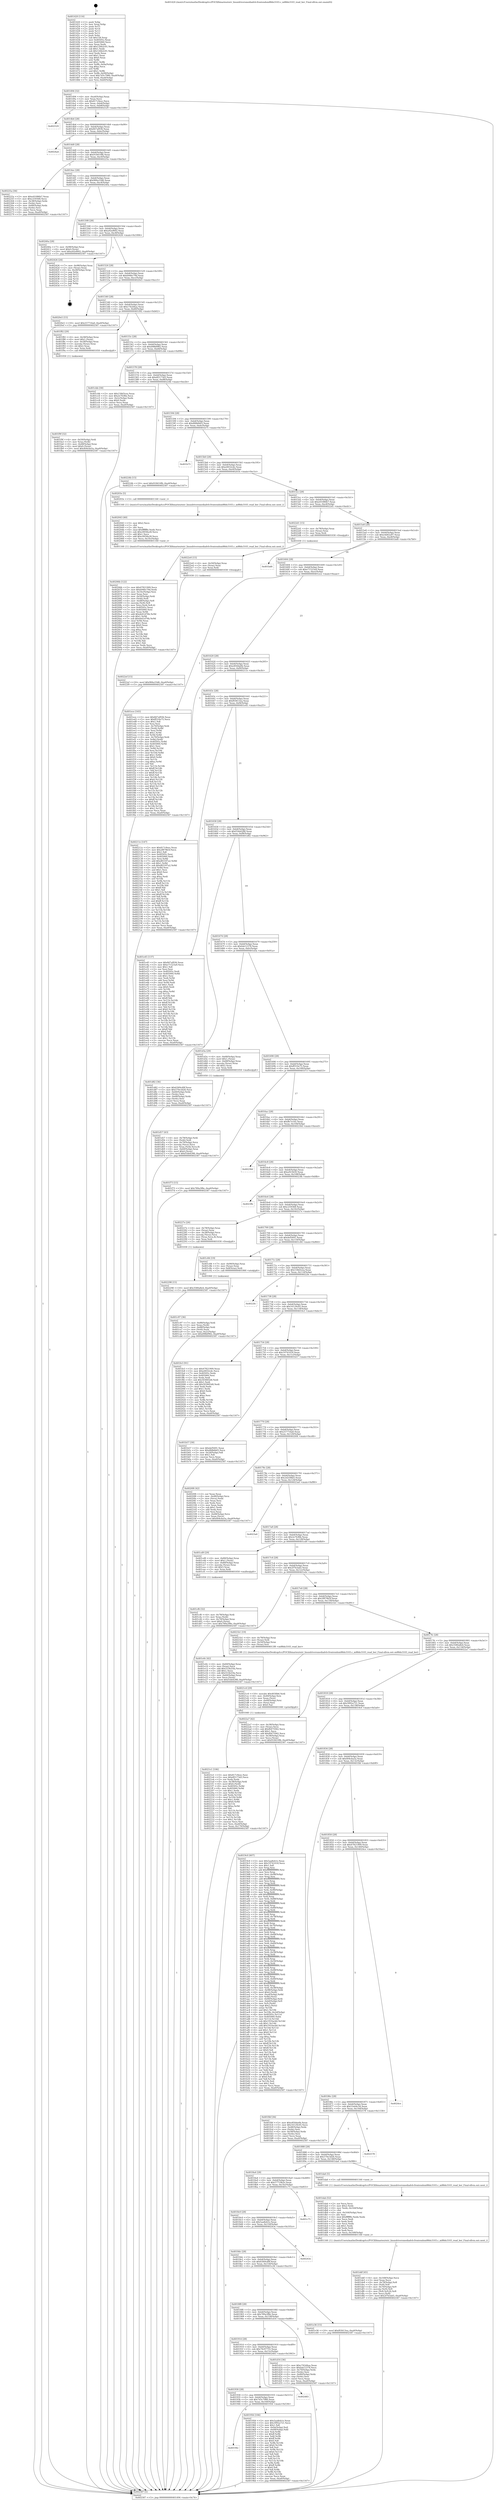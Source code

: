 digraph "0x401420" {
  label = "0x401420 (/mnt/c/Users/mathe/Desktop/tcc/POCII/binaries/extr_linuxdriversmediadvb-frontendsm88ds3103.c_m88ds3103_read_ber_Final-ollvm.out::main(0))"
  labelloc = "t"
  node[shape=record]

  Entry [label="",width=0.3,height=0.3,shape=circle,fillcolor=black,style=filled]
  "0x401494" [label="{
     0x401494 [32]\l
     | [instrs]\l
     &nbsp;&nbsp;0x401494 \<+6\>: mov -0xa0(%rbp),%eax\l
     &nbsp;&nbsp;0x40149a \<+2\>: mov %eax,%ecx\l
     &nbsp;&nbsp;0x40149c \<+6\>: sub $0x817c9eec,%ecx\l
     &nbsp;&nbsp;0x4014a2 \<+6\>: mov %eax,-0xb4(%rbp)\l
     &nbsp;&nbsp;0x4014a8 \<+6\>: mov %ecx,-0xb8(%rbp)\l
     &nbsp;&nbsp;0x4014ae \<+6\>: je 0000000000402529 \<main+0x1109\>\l
  }"]
  "0x402529" [label="{
     0x402529\l
  }", style=dashed]
  "0x4014b4" [label="{
     0x4014b4 [28]\l
     | [instrs]\l
     &nbsp;&nbsp;0x4014b4 \<+5\>: jmp 00000000004014b9 \<main+0x99\>\l
     &nbsp;&nbsp;0x4014b9 \<+6\>: mov -0xb4(%rbp),%eax\l
     &nbsp;&nbsp;0x4014bf \<+5\>: sub $0x847af936,%eax\l
     &nbsp;&nbsp;0x4014c4 \<+6\>: mov %eax,-0xbc(%rbp)\l
     &nbsp;&nbsp;0x4014ca \<+6\>: je 00000000004024a4 \<main+0x1084\>\l
  }"]
  Exit [label="",width=0.3,height=0.3,shape=circle,fillcolor=black,style=filled,peripheries=2]
  "0x4024a4" [label="{
     0x4024a4\l
  }", style=dashed]
  "0x4014d0" [label="{
     0x4014d0 [28]\l
     | [instrs]\l
     &nbsp;&nbsp;0x4014d0 \<+5\>: jmp 00000000004014d5 \<main+0xb5\>\l
     &nbsp;&nbsp;0x4014d5 \<+6\>: mov -0xb4(%rbp),%eax\l
     &nbsp;&nbsp;0x4014db \<+5\>: sub $0x918410fb,%eax\l
     &nbsp;&nbsp;0x4014e0 \<+6\>: mov %eax,-0xc0(%rbp)\l
     &nbsp;&nbsp;0x4014e6 \<+6\>: je 000000000040225a \<main+0xe3a\>\l
  }"]
  "0x4022ef" [label="{
     0x4022ef [15]\l
     | [instrs]\l
     &nbsp;&nbsp;0x4022ef \<+10\>: movl $0x984a33d6,-0xa0(%rbp)\l
     &nbsp;&nbsp;0x4022f9 \<+5\>: jmp 0000000000402587 \<main+0x1167\>\l
  }"]
  "0x40225a" [label="{
     0x40225a [36]\l
     | [instrs]\l
     &nbsp;&nbsp;0x40225a \<+5\>: mov $0xe01086b7,%eax\l
     &nbsp;&nbsp;0x40225f \<+5\>: mov $0xc259368,%ecx\l
     &nbsp;&nbsp;0x402264 \<+4\>: mov -0x38(%rbp),%rdx\l
     &nbsp;&nbsp;0x402268 \<+2\>: mov (%rdx),%esi\l
     &nbsp;&nbsp;0x40226a \<+4\>: mov -0x80(%rbp),%rdx\l
     &nbsp;&nbsp;0x40226e \<+2\>: cmp (%rdx),%esi\l
     &nbsp;&nbsp;0x402270 \<+3\>: cmovl %ecx,%eax\l
     &nbsp;&nbsp;0x402273 \<+6\>: mov %eax,-0xa0(%rbp)\l
     &nbsp;&nbsp;0x402279 \<+5\>: jmp 0000000000402587 \<main+0x1167\>\l
  }"]
  "0x4014ec" [label="{
     0x4014ec [28]\l
     | [instrs]\l
     &nbsp;&nbsp;0x4014ec \<+5\>: jmp 00000000004014f1 \<main+0xd1\>\l
     &nbsp;&nbsp;0x4014f1 \<+6\>: mov -0xb4(%rbp),%eax\l
     &nbsp;&nbsp;0x4014f7 \<+5\>: sub $0x984a33d6,%eax\l
     &nbsp;&nbsp;0x4014fc \<+6\>: mov %eax,-0xc4(%rbp)\l
     &nbsp;&nbsp;0x401502 \<+6\>: je 000000000040240a \<main+0xfea\>\l
  }"]
  "0x4022e0" [label="{
     0x4022e0 [15]\l
     | [instrs]\l
     &nbsp;&nbsp;0x4022e0 \<+4\>: mov -0x50(%rbp),%rax\l
     &nbsp;&nbsp;0x4022e4 \<+3\>: mov (%rax),%rax\l
     &nbsp;&nbsp;0x4022e7 \<+3\>: mov %rax,%rdi\l
     &nbsp;&nbsp;0x4022ea \<+5\>: call 0000000000401030 \<free@plt\>\l
     | [calls]\l
     &nbsp;&nbsp;0x401030 \{1\} (unknown)\l
  }"]
  "0x40240a" [label="{
     0x40240a [28]\l
     | [instrs]\l
     &nbsp;&nbsp;0x40240a \<+7\>: mov -0x98(%rbp),%rax\l
     &nbsp;&nbsp;0x402411 \<+6\>: movl $0x0,(%rax)\l
     &nbsp;&nbsp;0x402417 \<+10\>: movl $0xa92ef602,-0xa0(%rbp)\l
     &nbsp;&nbsp;0x402421 \<+5\>: jmp 0000000000402587 \<main+0x1167\>\l
  }"]
  "0x401508" [label="{
     0x401508 [28]\l
     | [instrs]\l
     &nbsp;&nbsp;0x401508 \<+5\>: jmp 000000000040150d \<main+0xed\>\l
     &nbsp;&nbsp;0x40150d \<+6\>: mov -0xb4(%rbp),%eax\l
     &nbsp;&nbsp;0x401513 \<+5\>: sub $0xa92ef602,%eax\l
     &nbsp;&nbsp;0x401518 \<+6\>: mov %eax,-0xc8(%rbp)\l
     &nbsp;&nbsp;0x40151e \<+6\>: je 0000000000402426 \<main+0x1006\>\l
  }"]
  "0x402298" [label="{
     0x402298 [15]\l
     | [instrs]\l
     &nbsp;&nbsp;0x402298 \<+10\>: movl $0x3580a8e4,-0xa0(%rbp)\l
     &nbsp;&nbsp;0x4022a2 \<+5\>: jmp 0000000000402587 \<main+0x1167\>\l
  }"]
  "0x402426" [label="{
     0x402426 [24]\l
     | [instrs]\l
     &nbsp;&nbsp;0x402426 \<+7\>: mov -0x98(%rbp),%rax\l
     &nbsp;&nbsp;0x40242d \<+2\>: mov (%rax),%eax\l
     &nbsp;&nbsp;0x40242f \<+4\>: lea -0x28(%rbp),%rsp\l
     &nbsp;&nbsp;0x402433 \<+1\>: pop %rbx\l
     &nbsp;&nbsp;0x402434 \<+2\>: pop %r12\l
     &nbsp;&nbsp;0x402436 \<+2\>: pop %r13\l
     &nbsp;&nbsp;0x402438 \<+2\>: pop %r14\l
     &nbsp;&nbsp;0x40243a \<+2\>: pop %r15\l
     &nbsp;&nbsp;0x40243c \<+1\>: pop %rbp\l
     &nbsp;&nbsp;0x40243d \<+1\>: ret\l
  }"]
  "0x401524" [label="{
     0x401524 [28]\l
     | [instrs]\l
     &nbsp;&nbsp;0x401524 \<+5\>: jmp 0000000000401529 \<main+0x109\>\l
     &nbsp;&nbsp;0x401529 \<+6\>: mov -0xb4(%rbp),%eax\l
     &nbsp;&nbsp;0x40152f \<+5\>: sub $0xb946c79d,%eax\l
     &nbsp;&nbsp;0x401534 \<+6\>: mov %eax,-0xcc(%rbp)\l
     &nbsp;&nbsp;0x40153a \<+6\>: je 00000000004020e5 \<main+0xcc5\>\l
  }"]
  "0x4021e1" [label="{
     0x4021e1 [106]\l
     | [instrs]\l
     &nbsp;&nbsp;0x4021e1 \<+5\>: mov $0x817c9eec,%esi\l
     &nbsp;&nbsp;0x4021e6 \<+5\>: mov $0xdf2173d3,%ecx\l
     &nbsp;&nbsp;0x4021eb \<+2\>: xor %edx,%edx\l
     &nbsp;&nbsp;0x4021ed \<+4\>: mov -0x38(%rbp),%rdi\l
     &nbsp;&nbsp;0x4021f1 \<+6\>: movl $0x0,(%rdi)\l
     &nbsp;&nbsp;0x4021f7 \<+8\>: mov 0x40505c,%r8d\l
     &nbsp;&nbsp;0x4021ff \<+8\>: mov 0x405060,%r9d\l
     &nbsp;&nbsp;0x402207 \<+3\>: sub $0x1,%edx\l
     &nbsp;&nbsp;0x40220a \<+3\>: mov %r8d,%r10d\l
     &nbsp;&nbsp;0x40220d \<+3\>: add %edx,%r10d\l
     &nbsp;&nbsp;0x402210 \<+4\>: imul %r10d,%r8d\l
     &nbsp;&nbsp;0x402214 \<+4\>: and $0x1,%r8d\l
     &nbsp;&nbsp;0x402218 \<+4\>: cmp $0x0,%r8d\l
     &nbsp;&nbsp;0x40221c \<+4\>: sete %r11b\l
     &nbsp;&nbsp;0x402220 \<+4\>: cmp $0xa,%r9d\l
     &nbsp;&nbsp;0x402224 \<+3\>: setl %bl\l
     &nbsp;&nbsp;0x402227 \<+3\>: mov %r11b,%r14b\l
     &nbsp;&nbsp;0x40222a \<+3\>: and %bl,%r14b\l
     &nbsp;&nbsp;0x40222d \<+3\>: xor %bl,%r11b\l
     &nbsp;&nbsp;0x402230 \<+3\>: or %r11b,%r14b\l
     &nbsp;&nbsp;0x402233 \<+4\>: test $0x1,%r14b\l
     &nbsp;&nbsp;0x402237 \<+3\>: cmovne %ecx,%esi\l
     &nbsp;&nbsp;0x40223a \<+6\>: mov %esi,-0xa0(%rbp)\l
     &nbsp;&nbsp;0x402240 \<+6\>: mov %eax,-0x170(%rbp)\l
     &nbsp;&nbsp;0x402246 \<+5\>: jmp 0000000000402587 \<main+0x1167\>\l
  }"]
  "0x4020e5" [label="{
     0x4020e5 [15]\l
     | [instrs]\l
     &nbsp;&nbsp;0x4020e5 \<+10\>: movl $0x257716a0,-0xa0(%rbp)\l
     &nbsp;&nbsp;0x4020ef \<+5\>: jmp 0000000000402587 \<main+0x1167\>\l
  }"]
  "0x401540" [label="{
     0x401540 [28]\l
     | [instrs]\l
     &nbsp;&nbsp;0x401540 \<+5\>: jmp 0000000000401545 \<main+0x125\>\l
     &nbsp;&nbsp;0x401545 \<+6\>: mov -0xb4(%rbp),%eax\l
     &nbsp;&nbsp;0x40154b \<+5\>: sub $0xc742d4aa,%eax\l
     &nbsp;&nbsp;0x401550 \<+6\>: mov %eax,-0xd0(%rbp)\l
     &nbsp;&nbsp;0x401556 \<+6\>: je 0000000000401f82 \<main+0xb62\>\l
  }"]
  "0x4021c4" [label="{
     0x4021c4 [29]\l
     | [instrs]\l
     &nbsp;&nbsp;0x4021c4 \<+10\>: movabs $0x4030b6,%rdi\l
     &nbsp;&nbsp;0x4021ce \<+4\>: mov -0x40(%rbp),%rsi\l
     &nbsp;&nbsp;0x4021d2 \<+2\>: mov %eax,(%rsi)\l
     &nbsp;&nbsp;0x4021d4 \<+4\>: mov -0x40(%rbp),%rsi\l
     &nbsp;&nbsp;0x4021d8 \<+2\>: mov (%rsi),%esi\l
     &nbsp;&nbsp;0x4021da \<+2\>: mov $0x0,%al\l
     &nbsp;&nbsp;0x4021dc \<+5\>: call 0000000000401040 \<printf@plt\>\l
     | [calls]\l
     &nbsp;&nbsp;0x401040 \{1\} (unknown)\l
  }"]
  "0x401f82" [label="{
     0x401f82 [29]\l
     | [instrs]\l
     &nbsp;&nbsp;0x401f82 \<+4\>: mov -0x58(%rbp),%rax\l
     &nbsp;&nbsp;0x401f86 \<+6\>: movl $0x1,(%rax)\l
     &nbsp;&nbsp;0x401f8c \<+4\>: mov -0x58(%rbp),%rax\l
     &nbsp;&nbsp;0x401f90 \<+3\>: movslq (%rax),%rax\l
     &nbsp;&nbsp;0x401f93 \<+4\>: shl $0x2,%rax\l
     &nbsp;&nbsp;0x401f97 \<+3\>: mov %rax,%rdi\l
     &nbsp;&nbsp;0x401f9a \<+5\>: call 0000000000401050 \<malloc@plt\>\l
     | [calls]\l
     &nbsp;&nbsp;0x401050 \{1\} (unknown)\l
  }"]
  "0x40155c" [label="{
     0x40155c [28]\l
     | [instrs]\l
     &nbsp;&nbsp;0x40155c \<+5\>: jmp 0000000000401561 \<main+0x141\>\l
     &nbsp;&nbsp;0x401561 \<+6\>: mov -0xb4(%rbp),%eax\l
     &nbsp;&nbsp;0x401567 \<+5\>: sub $0xd98bf982,%eax\l
     &nbsp;&nbsp;0x40156c \<+6\>: mov %eax,-0xd4(%rbp)\l
     &nbsp;&nbsp;0x401572 \<+6\>: je 0000000000401cbb \<main+0x89b\>\l
  }"]
  "0x40206b" [label="{
     0x40206b [122]\l
     | [instrs]\l
     &nbsp;&nbsp;0x40206b \<+5\>: mov $0x47821909,%ecx\l
     &nbsp;&nbsp;0x402070 \<+5\>: mov $0xb946c79d,%edx\l
     &nbsp;&nbsp;0x402075 \<+6\>: mov -0x16c(%rbp),%esi\l
     &nbsp;&nbsp;0x40207b \<+3\>: imul %eax,%esi\l
     &nbsp;&nbsp;0x40207e \<+4\>: mov -0x50(%rbp),%rdi\l
     &nbsp;&nbsp;0x402082 \<+3\>: mov (%rdi),%rdi\l
     &nbsp;&nbsp;0x402085 \<+4\>: mov -0x48(%rbp),%r8\l
     &nbsp;&nbsp;0x402089 \<+3\>: movslq (%r8),%r8\l
     &nbsp;&nbsp;0x40208c \<+4\>: mov %esi,(%rdi,%r8,4)\l
     &nbsp;&nbsp;0x402090 \<+7\>: mov 0x40505c,%eax\l
     &nbsp;&nbsp;0x402097 \<+7\>: mov 0x405060,%esi\l
     &nbsp;&nbsp;0x40209e \<+3\>: mov %eax,%r9d\l
     &nbsp;&nbsp;0x4020a1 \<+7\>: add $0xde61d76b,%r9d\l
     &nbsp;&nbsp;0x4020a8 \<+4\>: sub $0x1,%r9d\l
     &nbsp;&nbsp;0x4020ac \<+7\>: sub $0xde61d76b,%r9d\l
     &nbsp;&nbsp;0x4020b3 \<+4\>: imul %r9d,%eax\l
     &nbsp;&nbsp;0x4020b7 \<+3\>: and $0x1,%eax\l
     &nbsp;&nbsp;0x4020ba \<+3\>: cmp $0x0,%eax\l
     &nbsp;&nbsp;0x4020bd \<+4\>: sete %r10b\l
     &nbsp;&nbsp;0x4020c1 \<+3\>: cmp $0xa,%esi\l
     &nbsp;&nbsp;0x4020c4 \<+4\>: setl %r11b\l
     &nbsp;&nbsp;0x4020c8 \<+3\>: mov %r10b,%bl\l
     &nbsp;&nbsp;0x4020cb \<+3\>: and %r11b,%bl\l
     &nbsp;&nbsp;0x4020ce \<+3\>: xor %r11b,%r10b\l
     &nbsp;&nbsp;0x4020d1 \<+3\>: or %r10b,%bl\l
     &nbsp;&nbsp;0x4020d4 \<+3\>: test $0x1,%bl\l
     &nbsp;&nbsp;0x4020d7 \<+3\>: cmovne %edx,%ecx\l
     &nbsp;&nbsp;0x4020da \<+6\>: mov %ecx,-0xa0(%rbp)\l
     &nbsp;&nbsp;0x4020e0 \<+5\>: jmp 0000000000402587 \<main+0x1167\>\l
  }"]
  "0x401cbb" [label="{
     0x401cbb [30]\l
     | [instrs]\l
     &nbsp;&nbsp;0x401cbb \<+5\>: mov $0x158d3cea,%eax\l
     &nbsp;&nbsp;0x401cc0 \<+5\>: mov $0x2e7fcf6b,%ecx\l
     &nbsp;&nbsp;0x401cc5 \<+3\>: mov -0x2c(%rbp),%edx\l
     &nbsp;&nbsp;0x401cc8 \<+3\>: cmp $0x0,%edx\l
     &nbsp;&nbsp;0x401ccb \<+3\>: cmove %ecx,%eax\l
     &nbsp;&nbsp;0x401cce \<+6\>: mov %eax,-0xa0(%rbp)\l
     &nbsp;&nbsp;0x401cd4 \<+5\>: jmp 0000000000402587 \<main+0x1167\>\l
  }"]
  "0x401578" [label="{
     0x401578 [28]\l
     | [instrs]\l
     &nbsp;&nbsp;0x401578 \<+5\>: jmp 000000000040157d \<main+0x15d\>\l
     &nbsp;&nbsp;0x40157d \<+6\>: mov -0xb4(%rbp),%eax\l
     &nbsp;&nbsp;0x401583 \<+5\>: sub $0xdf2173d3,%eax\l
     &nbsp;&nbsp;0x401588 \<+6\>: mov %eax,-0xd8(%rbp)\l
     &nbsp;&nbsp;0x40158e \<+6\>: je 000000000040224b \<main+0xe2b\>\l
  }"]
  "0x402043" [label="{
     0x402043 [40]\l
     | [instrs]\l
     &nbsp;&nbsp;0x402043 \<+5\>: mov $0x2,%ecx\l
     &nbsp;&nbsp;0x402048 \<+1\>: cltd\l
     &nbsp;&nbsp;0x402049 \<+2\>: idiv %ecx\l
     &nbsp;&nbsp;0x40204b \<+6\>: imul $0xfffffffe,%edx,%ecx\l
     &nbsp;&nbsp;0x402051 \<+6\>: sub $0xc0058a28,%ecx\l
     &nbsp;&nbsp;0x402057 \<+3\>: add $0x1,%ecx\l
     &nbsp;&nbsp;0x40205a \<+6\>: add $0xc0058a28,%ecx\l
     &nbsp;&nbsp;0x402060 \<+6\>: mov %ecx,-0x16c(%rbp)\l
     &nbsp;&nbsp;0x402066 \<+5\>: call 0000000000401160 \<next_i\>\l
     | [calls]\l
     &nbsp;&nbsp;0x401160 \{1\} (/mnt/c/Users/mathe/Desktop/tcc/POCII/binaries/extr_linuxdriversmediadvb-frontendsm88ds3103.c_m88ds3103_read_ber_Final-ollvm.out::next_i)\l
  }"]
  "0x40224b" [label="{
     0x40224b [15]\l
     | [instrs]\l
     &nbsp;&nbsp;0x40224b \<+10\>: movl $0x918410fb,-0xa0(%rbp)\l
     &nbsp;&nbsp;0x402255 \<+5\>: jmp 0000000000402587 \<main+0x1167\>\l
  }"]
  "0x401594" [label="{
     0x401594 [28]\l
     | [instrs]\l
     &nbsp;&nbsp;0x401594 \<+5\>: jmp 0000000000401599 \<main+0x179\>\l
     &nbsp;&nbsp;0x401599 \<+6\>: mov -0xb4(%rbp),%eax\l
     &nbsp;&nbsp;0x40159f \<+5\>: sub $0xdfdb6b03,%eax\l
     &nbsp;&nbsp;0x4015a4 \<+6\>: mov %eax,-0xdc(%rbp)\l
     &nbsp;&nbsp;0x4015aa \<+6\>: je 0000000000401b75 \<main+0x755\>\l
  }"]
  "0x401f9f" [label="{
     0x401f9f [32]\l
     | [instrs]\l
     &nbsp;&nbsp;0x401f9f \<+4\>: mov -0x50(%rbp),%rdi\l
     &nbsp;&nbsp;0x401fa3 \<+3\>: mov %rax,(%rdi)\l
     &nbsp;&nbsp;0x401fa6 \<+4\>: mov -0x48(%rbp),%rax\l
     &nbsp;&nbsp;0x401faa \<+6\>: movl $0x0,(%rax)\l
     &nbsp;&nbsp;0x401fb0 \<+10\>: movl $0x404cba5a,-0xa0(%rbp)\l
     &nbsp;&nbsp;0x401fba \<+5\>: jmp 0000000000402587 \<main+0x1167\>\l
  }"]
  "0x401b75" [label="{
     0x401b75\l
  }", style=dashed]
  "0x4015b0" [label="{
     0x4015b0 [28]\l
     | [instrs]\l
     &nbsp;&nbsp;0x4015b0 \<+5\>: jmp 00000000004015b5 \<main+0x195\>\l
     &nbsp;&nbsp;0x4015b5 \<+6\>: mov -0xb4(%rbp),%eax\l
     &nbsp;&nbsp;0x4015bb \<+5\>: sub $0xe0032cdc,%eax\l
     &nbsp;&nbsp;0x4015c0 \<+6\>: mov %eax,-0xe0(%rbp)\l
     &nbsp;&nbsp;0x4015c6 \<+6\>: je 000000000040203e \<main+0xc1e\>\l
  }"]
  "0x401ddf" [label="{
     0x401ddf [45]\l
     | [instrs]\l
     &nbsp;&nbsp;0x401ddf \<+6\>: mov -0x168(%rbp),%ecx\l
     &nbsp;&nbsp;0x401de5 \<+3\>: imul %eax,%ecx\l
     &nbsp;&nbsp;0x401de8 \<+4\>: mov -0x78(%rbp),%r8\l
     &nbsp;&nbsp;0x401dec \<+3\>: mov (%r8),%r8\l
     &nbsp;&nbsp;0x401def \<+4\>: mov -0x70(%rbp),%r9\l
     &nbsp;&nbsp;0x401df3 \<+3\>: movslq (%r9),%r9\l
     &nbsp;&nbsp;0x401df6 \<+4\>: mov (%r8,%r9,8),%r8\l
     &nbsp;&nbsp;0x401dfa \<+3\>: mov %ecx,(%r8)\l
     &nbsp;&nbsp;0x401dfd \<+10\>: movl $0x2f7b3ab5,-0xa0(%rbp)\l
     &nbsp;&nbsp;0x401e07 \<+5\>: jmp 0000000000402587 \<main+0x1167\>\l
  }"]
  "0x40203e" [label="{
     0x40203e [5]\l
     | [instrs]\l
     &nbsp;&nbsp;0x40203e \<+5\>: call 0000000000401160 \<next_i\>\l
     | [calls]\l
     &nbsp;&nbsp;0x401160 \{1\} (/mnt/c/Users/mathe/Desktop/tcc/POCII/binaries/extr_linuxdriversmediadvb-frontendsm88ds3103.c_m88ds3103_read_ber_Final-ollvm.out::next_i)\l
  }"]
  "0x4015cc" [label="{
     0x4015cc [28]\l
     | [instrs]\l
     &nbsp;&nbsp;0x4015cc \<+5\>: jmp 00000000004015d1 \<main+0x1b1\>\l
     &nbsp;&nbsp;0x4015d1 \<+6\>: mov -0xb4(%rbp),%eax\l
     &nbsp;&nbsp;0x4015d7 \<+5\>: sub $0xe01086b7,%eax\l
     &nbsp;&nbsp;0x4015dc \<+6\>: mov %eax,-0xe4(%rbp)\l
     &nbsp;&nbsp;0x4015e2 \<+6\>: je 00000000004022d1 \<main+0xeb1\>\l
  }"]
  "0x401dab" [label="{
     0x401dab [52]\l
     | [instrs]\l
     &nbsp;&nbsp;0x401dab \<+2\>: xor %ecx,%ecx\l
     &nbsp;&nbsp;0x401dad \<+5\>: mov $0x2,%edx\l
     &nbsp;&nbsp;0x401db2 \<+6\>: mov %edx,-0x164(%rbp)\l
     &nbsp;&nbsp;0x401db8 \<+1\>: cltd\l
     &nbsp;&nbsp;0x401db9 \<+6\>: mov -0x164(%rbp),%esi\l
     &nbsp;&nbsp;0x401dbf \<+2\>: idiv %esi\l
     &nbsp;&nbsp;0x401dc1 \<+6\>: imul $0xfffffffe,%edx,%edx\l
     &nbsp;&nbsp;0x401dc7 \<+2\>: mov %ecx,%edi\l
     &nbsp;&nbsp;0x401dc9 \<+2\>: sub %edx,%edi\l
     &nbsp;&nbsp;0x401dcb \<+2\>: mov %ecx,%edx\l
     &nbsp;&nbsp;0x401dcd \<+3\>: sub $0x1,%edx\l
     &nbsp;&nbsp;0x401dd0 \<+2\>: add %edx,%edi\l
     &nbsp;&nbsp;0x401dd2 \<+2\>: sub %edi,%ecx\l
     &nbsp;&nbsp;0x401dd4 \<+6\>: mov %ecx,-0x168(%rbp)\l
     &nbsp;&nbsp;0x401dda \<+5\>: call 0000000000401160 \<next_i\>\l
     | [calls]\l
     &nbsp;&nbsp;0x401160 \{1\} (/mnt/c/Users/mathe/Desktop/tcc/POCII/binaries/extr_linuxdriversmediadvb-frontendsm88ds3103.c_m88ds3103_read_ber_Final-ollvm.out::next_i)\l
  }"]
  "0x4022d1" [label="{
     0x4022d1 [15]\l
     | [instrs]\l
     &nbsp;&nbsp;0x4022d1 \<+4\>: mov -0x78(%rbp),%rax\l
     &nbsp;&nbsp;0x4022d5 \<+3\>: mov (%rax),%rax\l
     &nbsp;&nbsp;0x4022d8 \<+3\>: mov %rax,%rdi\l
     &nbsp;&nbsp;0x4022db \<+5\>: call 0000000000401030 \<free@plt\>\l
     | [calls]\l
     &nbsp;&nbsp;0x401030 \{1\} (unknown)\l
  }"]
  "0x4015e8" [label="{
     0x4015e8 [28]\l
     | [instrs]\l
     &nbsp;&nbsp;0x4015e8 \<+5\>: jmp 00000000004015ed \<main+0x1cd\>\l
     &nbsp;&nbsp;0x4015ed \<+6\>: mov -0xb4(%rbp),%eax\l
     &nbsp;&nbsp;0x4015f3 \<+5\>: sub $0xe4d02a97,%eax\l
     &nbsp;&nbsp;0x4015f8 \<+6\>: mov %eax,-0xe8(%rbp)\l
     &nbsp;&nbsp;0x4015fe \<+6\>: je 0000000000401bd0 \<main+0x7b0\>\l
  }"]
  "0x401d57" [label="{
     0x401d57 [43]\l
     | [instrs]\l
     &nbsp;&nbsp;0x401d57 \<+4\>: mov -0x78(%rbp),%rdi\l
     &nbsp;&nbsp;0x401d5b \<+3\>: mov (%rdi),%rdi\l
     &nbsp;&nbsp;0x401d5e \<+4\>: mov -0x70(%rbp),%rcx\l
     &nbsp;&nbsp;0x401d62 \<+3\>: movslq (%rcx),%rcx\l
     &nbsp;&nbsp;0x401d65 \<+4\>: mov %rax,(%rdi,%rcx,8)\l
     &nbsp;&nbsp;0x401d69 \<+4\>: mov -0x60(%rbp),%rax\l
     &nbsp;&nbsp;0x401d6d \<+6\>: movl $0x0,(%rax)\l
     &nbsp;&nbsp;0x401d73 \<+10\>: movl $0xf1bb4288,-0xa0(%rbp)\l
     &nbsp;&nbsp;0x401d7d \<+5\>: jmp 0000000000402587 \<main+0x1167\>\l
  }"]
  "0x401bd0" [label="{
     0x401bd0\l
  }", style=dashed]
  "0x401604" [label="{
     0x401604 [28]\l
     | [instrs]\l
     &nbsp;&nbsp;0x401604 \<+5\>: jmp 0000000000401609 \<main+0x1e9\>\l
     &nbsp;&nbsp;0x401609 \<+6\>: mov -0xb4(%rbp),%eax\l
     &nbsp;&nbsp;0x40160f \<+5\>: sub $0xe71523a9,%eax\l
     &nbsp;&nbsp;0x401614 \<+6\>: mov %eax,-0xec(%rbp)\l
     &nbsp;&nbsp;0x40161a \<+6\>: je 0000000000401ece \<main+0xaae\>\l
  }"]
  "0x401cf6" [label="{
     0x401cf6 [32]\l
     | [instrs]\l
     &nbsp;&nbsp;0x401cf6 \<+4\>: mov -0x78(%rbp),%rdi\l
     &nbsp;&nbsp;0x401cfa \<+3\>: mov %rax,(%rdi)\l
     &nbsp;&nbsp;0x401cfd \<+4\>: mov -0x70(%rbp),%rax\l
     &nbsp;&nbsp;0x401d01 \<+6\>: movl $0x0,(%rax)\l
     &nbsp;&nbsp;0x401d07 \<+10\>: movl $0x789a3f8e,-0xa0(%rbp)\l
     &nbsp;&nbsp;0x401d11 \<+5\>: jmp 0000000000402587 \<main+0x1167\>\l
  }"]
  "0x401ece" [label="{
     0x401ece [165]\l
     | [instrs]\l
     &nbsp;&nbsp;0x401ece \<+5\>: mov $0x847af936,%eax\l
     &nbsp;&nbsp;0x401ed3 \<+5\>: mov $0xff310e75,%ecx\l
     &nbsp;&nbsp;0x401ed8 \<+2\>: mov $0x1,%dl\l
     &nbsp;&nbsp;0x401eda \<+2\>: xor %esi,%esi\l
     &nbsp;&nbsp;0x401edc \<+4\>: mov -0x70(%rbp),%rdi\l
     &nbsp;&nbsp;0x401ee0 \<+3\>: mov (%rdi),%r8d\l
     &nbsp;&nbsp;0x401ee3 \<+3\>: mov %esi,%r9d\l
     &nbsp;&nbsp;0x401ee6 \<+4\>: sub $0x1,%r9d\l
     &nbsp;&nbsp;0x401eea \<+3\>: sub %r9d,%r8d\l
     &nbsp;&nbsp;0x401eed \<+4\>: mov -0x70(%rbp),%rdi\l
     &nbsp;&nbsp;0x401ef1 \<+3\>: mov %r8d,(%rdi)\l
     &nbsp;&nbsp;0x401ef4 \<+8\>: mov 0x40505c,%r8d\l
     &nbsp;&nbsp;0x401efc \<+8\>: mov 0x405060,%r9d\l
     &nbsp;&nbsp;0x401f04 \<+3\>: sub $0x1,%esi\l
     &nbsp;&nbsp;0x401f07 \<+3\>: mov %r8d,%r10d\l
     &nbsp;&nbsp;0x401f0a \<+3\>: add %esi,%r10d\l
     &nbsp;&nbsp;0x401f0d \<+4\>: imul %r10d,%r8d\l
     &nbsp;&nbsp;0x401f11 \<+4\>: and $0x1,%r8d\l
     &nbsp;&nbsp;0x401f15 \<+4\>: cmp $0x0,%r8d\l
     &nbsp;&nbsp;0x401f19 \<+4\>: sete %r11b\l
     &nbsp;&nbsp;0x401f1d \<+4\>: cmp $0xa,%r9d\l
     &nbsp;&nbsp;0x401f21 \<+3\>: setl %bl\l
     &nbsp;&nbsp;0x401f24 \<+3\>: mov %r11b,%r14b\l
     &nbsp;&nbsp;0x401f27 \<+4\>: xor $0xff,%r14b\l
     &nbsp;&nbsp;0x401f2b \<+3\>: mov %bl,%r15b\l
     &nbsp;&nbsp;0x401f2e \<+4\>: xor $0xff,%r15b\l
     &nbsp;&nbsp;0x401f32 \<+3\>: xor $0x0,%dl\l
     &nbsp;&nbsp;0x401f35 \<+3\>: mov %r14b,%r12b\l
     &nbsp;&nbsp;0x401f38 \<+4\>: and $0x0,%r12b\l
     &nbsp;&nbsp;0x401f3c \<+3\>: and %dl,%r11b\l
     &nbsp;&nbsp;0x401f3f \<+3\>: mov %r15b,%r13b\l
     &nbsp;&nbsp;0x401f42 \<+4\>: and $0x0,%r13b\l
     &nbsp;&nbsp;0x401f46 \<+2\>: and %dl,%bl\l
     &nbsp;&nbsp;0x401f48 \<+3\>: or %r11b,%r12b\l
     &nbsp;&nbsp;0x401f4b \<+3\>: or %bl,%r13b\l
     &nbsp;&nbsp;0x401f4e \<+3\>: xor %r13b,%r12b\l
     &nbsp;&nbsp;0x401f51 \<+3\>: or %r15b,%r14b\l
     &nbsp;&nbsp;0x401f54 \<+4\>: xor $0xff,%r14b\l
     &nbsp;&nbsp;0x401f58 \<+3\>: or $0x0,%dl\l
     &nbsp;&nbsp;0x401f5b \<+3\>: and %dl,%r14b\l
     &nbsp;&nbsp;0x401f5e \<+3\>: or %r14b,%r12b\l
     &nbsp;&nbsp;0x401f61 \<+4\>: test $0x1,%r12b\l
     &nbsp;&nbsp;0x401f65 \<+3\>: cmovne %ecx,%eax\l
     &nbsp;&nbsp;0x401f68 \<+6\>: mov %eax,-0xa0(%rbp)\l
     &nbsp;&nbsp;0x401f6e \<+5\>: jmp 0000000000402587 \<main+0x1167\>\l
  }"]
  "0x401620" [label="{
     0x401620 [28]\l
     | [instrs]\l
     &nbsp;&nbsp;0x401620 \<+5\>: jmp 0000000000401625 \<main+0x205\>\l
     &nbsp;&nbsp;0x401625 \<+6\>: mov -0xb4(%rbp),%eax\l
     &nbsp;&nbsp;0x40162b \<+5\>: sub $0xe850da0b,%eax\l
     &nbsp;&nbsp;0x401630 \<+6\>: mov %eax,-0xf0(%rbp)\l
     &nbsp;&nbsp;0x401636 \<+6\>: je 000000000040211e \<main+0xcfe\>\l
  }"]
  "0x401c97" [label="{
     0x401c97 [36]\l
     | [instrs]\l
     &nbsp;&nbsp;0x401c97 \<+7\>: mov -0x88(%rbp),%rdi\l
     &nbsp;&nbsp;0x401c9e \<+2\>: mov %eax,(%rdi)\l
     &nbsp;&nbsp;0x401ca0 \<+7\>: mov -0x88(%rbp),%rdi\l
     &nbsp;&nbsp;0x401ca7 \<+2\>: mov (%rdi),%eax\l
     &nbsp;&nbsp;0x401ca9 \<+3\>: mov %eax,-0x2c(%rbp)\l
     &nbsp;&nbsp;0x401cac \<+10\>: movl $0xd98bf982,-0xa0(%rbp)\l
     &nbsp;&nbsp;0x401cb6 \<+5\>: jmp 0000000000402587 \<main+0x1167\>\l
  }"]
  "0x40211e" [label="{
     0x40211e [147]\l
     | [instrs]\l
     &nbsp;&nbsp;0x40211e \<+5\>: mov $0x817c9eec,%eax\l
     &nbsp;&nbsp;0x402123 \<+5\>: mov $0x2f879b5f,%ecx\l
     &nbsp;&nbsp;0x402128 \<+2\>: mov $0x1,%dl\l
     &nbsp;&nbsp;0x40212a \<+7\>: mov 0x40505c,%esi\l
     &nbsp;&nbsp;0x402131 \<+7\>: mov 0x405060,%edi\l
     &nbsp;&nbsp;0x402138 \<+3\>: mov %esi,%r8d\l
     &nbsp;&nbsp;0x40213b \<+7\>: add $0xd83187a2,%r8d\l
     &nbsp;&nbsp;0x402142 \<+4\>: sub $0x1,%r8d\l
     &nbsp;&nbsp;0x402146 \<+7\>: sub $0xd83187a2,%r8d\l
     &nbsp;&nbsp;0x40214d \<+4\>: imul %r8d,%esi\l
     &nbsp;&nbsp;0x402151 \<+3\>: and $0x1,%esi\l
     &nbsp;&nbsp;0x402154 \<+3\>: cmp $0x0,%esi\l
     &nbsp;&nbsp;0x402157 \<+4\>: sete %r9b\l
     &nbsp;&nbsp;0x40215b \<+3\>: cmp $0xa,%edi\l
     &nbsp;&nbsp;0x40215e \<+4\>: setl %r10b\l
     &nbsp;&nbsp;0x402162 \<+3\>: mov %r9b,%r11b\l
     &nbsp;&nbsp;0x402165 \<+4\>: xor $0xff,%r11b\l
     &nbsp;&nbsp;0x402169 \<+3\>: mov %r10b,%bl\l
     &nbsp;&nbsp;0x40216c \<+3\>: xor $0xff,%bl\l
     &nbsp;&nbsp;0x40216f \<+3\>: xor $0x1,%dl\l
     &nbsp;&nbsp;0x402172 \<+3\>: mov %r11b,%r14b\l
     &nbsp;&nbsp;0x402175 \<+4\>: and $0xff,%r14b\l
     &nbsp;&nbsp;0x402179 \<+3\>: and %dl,%r9b\l
     &nbsp;&nbsp;0x40217c \<+3\>: mov %bl,%r15b\l
     &nbsp;&nbsp;0x40217f \<+4\>: and $0xff,%r15b\l
     &nbsp;&nbsp;0x402183 \<+3\>: and %dl,%r10b\l
     &nbsp;&nbsp;0x402186 \<+3\>: or %r9b,%r14b\l
     &nbsp;&nbsp;0x402189 \<+3\>: or %r10b,%r15b\l
     &nbsp;&nbsp;0x40218c \<+3\>: xor %r15b,%r14b\l
     &nbsp;&nbsp;0x40218f \<+3\>: or %bl,%r11b\l
     &nbsp;&nbsp;0x402192 \<+4\>: xor $0xff,%r11b\l
     &nbsp;&nbsp;0x402196 \<+3\>: or $0x1,%dl\l
     &nbsp;&nbsp;0x402199 \<+3\>: and %dl,%r11b\l
     &nbsp;&nbsp;0x40219c \<+3\>: or %r11b,%r14b\l
     &nbsp;&nbsp;0x40219f \<+4\>: test $0x1,%r14b\l
     &nbsp;&nbsp;0x4021a3 \<+3\>: cmovne %ecx,%eax\l
     &nbsp;&nbsp;0x4021a6 \<+6\>: mov %eax,-0xa0(%rbp)\l
     &nbsp;&nbsp;0x4021ac \<+5\>: jmp 0000000000402587 \<main+0x1167\>\l
  }"]
  "0x40163c" [label="{
     0x40163c [28]\l
     | [instrs]\l
     &nbsp;&nbsp;0x40163c \<+5\>: jmp 0000000000401641 \<main+0x221\>\l
     &nbsp;&nbsp;0x401641 \<+6\>: mov -0xb4(%rbp),%eax\l
     &nbsp;&nbsp;0x401647 \<+5\>: sub $0xf03613ea,%eax\l
     &nbsp;&nbsp;0x40164c \<+6\>: mov %eax,-0xf4(%rbp)\l
     &nbsp;&nbsp;0x401652 \<+6\>: je 0000000000401e45 \<main+0xa25\>\l
  }"]
  "0x401420" [label="{
     0x401420 [116]\l
     | [instrs]\l
     &nbsp;&nbsp;0x401420 \<+1\>: push %rbp\l
     &nbsp;&nbsp;0x401421 \<+3\>: mov %rsp,%rbp\l
     &nbsp;&nbsp;0x401424 \<+2\>: push %r15\l
     &nbsp;&nbsp;0x401426 \<+2\>: push %r14\l
     &nbsp;&nbsp;0x401428 \<+2\>: push %r13\l
     &nbsp;&nbsp;0x40142a \<+2\>: push %r12\l
     &nbsp;&nbsp;0x40142c \<+1\>: push %rbx\l
     &nbsp;&nbsp;0x40142d \<+7\>: sub $0x158,%rsp\l
     &nbsp;&nbsp;0x401434 \<+7\>: mov 0x40505c,%eax\l
     &nbsp;&nbsp;0x40143b \<+7\>: mov 0x405060,%ecx\l
     &nbsp;&nbsp;0x401442 \<+2\>: mov %eax,%edx\l
     &nbsp;&nbsp;0x401444 \<+6\>: add $0x126b2c01,%edx\l
     &nbsp;&nbsp;0x40144a \<+3\>: sub $0x1,%edx\l
     &nbsp;&nbsp;0x40144d \<+6\>: sub $0x126b2c01,%edx\l
     &nbsp;&nbsp;0x401453 \<+3\>: imul %edx,%eax\l
     &nbsp;&nbsp;0x401456 \<+3\>: and $0x1,%eax\l
     &nbsp;&nbsp;0x401459 \<+3\>: cmp $0x0,%eax\l
     &nbsp;&nbsp;0x40145c \<+4\>: sete %r8b\l
     &nbsp;&nbsp;0x401460 \<+4\>: and $0x1,%r8b\l
     &nbsp;&nbsp;0x401464 \<+7\>: mov %r8b,-0x9a(%rbp)\l
     &nbsp;&nbsp;0x40146b \<+3\>: cmp $0xa,%ecx\l
     &nbsp;&nbsp;0x40146e \<+4\>: setl %r8b\l
     &nbsp;&nbsp;0x401472 \<+4\>: and $0x1,%r8b\l
     &nbsp;&nbsp;0x401476 \<+7\>: mov %r8b,-0x99(%rbp)\l
     &nbsp;&nbsp;0x40147d \<+10\>: movl $0x7d3c7980,-0xa0(%rbp)\l
     &nbsp;&nbsp;0x401487 \<+6\>: mov %edi,-0xa4(%rbp)\l
     &nbsp;&nbsp;0x40148d \<+7\>: mov %rsi,-0xb0(%rbp)\l
  }"]
  "0x401e45" [label="{
     0x401e45 [137]\l
     | [instrs]\l
     &nbsp;&nbsp;0x401e45 \<+5\>: mov $0x847af936,%eax\l
     &nbsp;&nbsp;0x401e4a \<+5\>: mov $0xe71523a9,%ecx\l
     &nbsp;&nbsp;0x401e4f \<+2\>: mov $0x1,%dl\l
     &nbsp;&nbsp;0x401e51 \<+2\>: xor %esi,%esi\l
     &nbsp;&nbsp;0x401e53 \<+7\>: mov 0x40505c,%edi\l
     &nbsp;&nbsp;0x401e5a \<+8\>: mov 0x405060,%r8d\l
     &nbsp;&nbsp;0x401e62 \<+3\>: sub $0x1,%esi\l
     &nbsp;&nbsp;0x401e65 \<+3\>: mov %edi,%r9d\l
     &nbsp;&nbsp;0x401e68 \<+3\>: add %esi,%r9d\l
     &nbsp;&nbsp;0x401e6b \<+4\>: imul %r9d,%edi\l
     &nbsp;&nbsp;0x401e6f \<+3\>: and $0x1,%edi\l
     &nbsp;&nbsp;0x401e72 \<+3\>: cmp $0x0,%edi\l
     &nbsp;&nbsp;0x401e75 \<+4\>: sete %r10b\l
     &nbsp;&nbsp;0x401e79 \<+4\>: cmp $0xa,%r8d\l
     &nbsp;&nbsp;0x401e7d \<+4\>: setl %r11b\l
     &nbsp;&nbsp;0x401e81 \<+3\>: mov %r10b,%bl\l
     &nbsp;&nbsp;0x401e84 \<+3\>: xor $0xff,%bl\l
     &nbsp;&nbsp;0x401e87 \<+3\>: mov %r11b,%r14b\l
     &nbsp;&nbsp;0x401e8a \<+4\>: xor $0xff,%r14b\l
     &nbsp;&nbsp;0x401e8e \<+3\>: xor $0x0,%dl\l
     &nbsp;&nbsp;0x401e91 \<+3\>: mov %bl,%r15b\l
     &nbsp;&nbsp;0x401e94 \<+4\>: and $0x0,%r15b\l
     &nbsp;&nbsp;0x401e98 \<+3\>: and %dl,%r10b\l
     &nbsp;&nbsp;0x401e9b \<+3\>: mov %r14b,%r12b\l
     &nbsp;&nbsp;0x401e9e \<+4\>: and $0x0,%r12b\l
     &nbsp;&nbsp;0x401ea2 \<+3\>: and %dl,%r11b\l
     &nbsp;&nbsp;0x401ea5 \<+3\>: or %r10b,%r15b\l
     &nbsp;&nbsp;0x401ea8 \<+3\>: or %r11b,%r12b\l
     &nbsp;&nbsp;0x401eab \<+3\>: xor %r12b,%r15b\l
     &nbsp;&nbsp;0x401eae \<+3\>: or %r14b,%bl\l
     &nbsp;&nbsp;0x401eb1 \<+3\>: xor $0xff,%bl\l
     &nbsp;&nbsp;0x401eb4 \<+3\>: or $0x0,%dl\l
     &nbsp;&nbsp;0x401eb7 \<+2\>: and %dl,%bl\l
     &nbsp;&nbsp;0x401eb9 \<+3\>: or %bl,%r15b\l
     &nbsp;&nbsp;0x401ebc \<+4\>: test $0x1,%r15b\l
     &nbsp;&nbsp;0x401ec0 \<+3\>: cmovne %ecx,%eax\l
     &nbsp;&nbsp;0x401ec3 \<+6\>: mov %eax,-0xa0(%rbp)\l
     &nbsp;&nbsp;0x401ec9 \<+5\>: jmp 0000000000402587 \<main+0x1167\>\l
  }"]
  "0x401658" [label="{
     0x401658 [28]\l
     | [instrs]\l
     &nbsp;&nbsp;0x401658 \<+5\>: jmp 000000000040165d \<main+0x23d\>\l
     &nbsp;&nbsp;0x40165d \<+6\>: mov -0xb4(%rbp),%eax\l
     &nbsp;&nbsp;0x401663 \<+5\>: sub $0xf1bb4288,%eax\l
     &nbsp;&nbsp;0x401668 \<+6\>: mov %eax,-0xf8(%rbp)\l
     &nbsp;&nbsp;0x40166e \<+6\>: je 0000000000401d82 \<main+0x962\>\l
  }"]
  "0x402587" [label="{
     0x402587 [5]\l
     | [instrs]\l
     &nbsp;&nbsp;0x402587 \<+5\>: jmp 0000000000401494 \<main+0x74\>\l
  }"]
  "0x401d82" [label="{
     0x401d82 [36]\l
     | [instrs]\l
     &nbsp;&nbsp;0x401d82 \<+5\>: mov $0x6369cd9f,%eax\l
     &nbsp;&nbsp;0x401d87 \<+5\>: mov $0x570e3d26,%ecx\l
     &nbsp;&nbsp;0x401d8c \<+4\>: mov -0x60(%rbp),%rdx\l
     &nbsp;&nbsp;0x401d90 \<+2\>: mov (%rdx),%esi\l
     &nbsp;&nbsp;0x401d92 \<+4\>: mov -0x68(%rbp),%rdx\l
     &nbsp;&nbsp;0x401d96 \<+2\>: cmp (%rdx),%esi\l
     &nbsp;&nbsp;0x401d98 \<+3\>: cmovl %ecx,%eax\l
     &nbsp;&nbsp;0x401d9b \<+6\>: mov %eax,-0xa0(%rbp)\l
     &nbsp;&nbsp;0x401da1 \<+5\>: jmp 0000000000402587 \<main+0x1167\>\l
  }"]
  "0x401674" [label="{
     0x401674 [28]\l
     | [instrs]\l
     &nbsp;&nbsp;0x401674 \<+5\>: jmp 0000000000401679 \<main+0x259\>\l
     &nbsp;&nbsp;0x401679 \<+6\>: mov -0xb4(%rbp),%eax\l
     &nbsp;&nbsp;0x40167f \<+5\>: sub $0xfab12378,%eax\l
     &nbsp;&nbsp;0x401684 \<+6\>: mov %eax,-0xfc(%rbp)\l
     &nbsp;&nbsp;0x40168a \<+6\>: je 0000000000401d3a \<main+0x91a\>\l
  }"]
  "0x40194c" [label="{
     0x40194c\l
  }", style=dashed]
  "0x401d3a" [label="{
     0x401d3a [29]\l
     | [instrs]\l
     &nbsp;&nbsp;0x401d3a \<+4\>: mov -0x68(%rbp),%rax\l
     &nbsp;&nbsp;0x401d3e \<+6\>: movl $0x1,(%rax)\l
     &nbsp;&nbsp;0x401d44 \<+4\>: mov -0x68(%rbp),%rax\l
     &nbsp;&nbsp;0x401d48 \<+3\>: movslq (%rax),%rax\l
     &nbsp;&nbsp;0x401d4b \<+4\>: shl $0x2,%rax\l
     &nbsp;&nbsp;0x401d4f \<+3\>: mov %rax,%rdi\l
     &nbsp;&nbsp;0x401d52 \<+5\>: call 0000000000401050 \<malloc@plt\>\l
     | [calls]\l
     &nbsp;&nbsp;0x401050 \{1\} (unknown)\l
  }"]
  "0x401690" [label="{
     0x401690 [28]\l
     | [instrs]\l
     &nbsp;&nbsp;0x401690 \<+5\>: jmp 0000000000401695 \<main+0x275\>\l
     &nbsp;&nbsp;0x401695 \<+6\>: mov -0xb4(%rbp),%eax\l
     &nbsp;&nbsp;0x40169b \<+5\>: sub $0xff310e75,%eax\l
     &nbsp;&nbsp;0x4016a0 \<+6\>: mov %eax,-0x100(%rbp)\l
     &nbsp;&nbsp;0x4016a6 \<+6\>: je 0000000000401f73 \<main+0xb53\>\l
  }"]
  "0x401956" [label="{
     0x401956 [106]\l
     | [instrs]\l
     &nbsp;&nbsp;0x401956 \<+5\>: mov $0x5aa8eb1e,%eax\l
     &nbsp;&nbsp;0x40195b \<+5\>: mov $0x3992a721,%ecx\l
     &nbsp;&nbsp;0x401960 \<+2\>: mov $0x1,%dl\l
     &nbsp;&nbsp;0x401962 \<+7\>: mov -0x9a(%rbp),%sil\l
     &nbsp;&nbsp;0x401969 \<+7\>: mov -0x99(%rbp),%dil\l
     &nbsp;&nbsp;0x401970 \<+3\>: mov %sil,%r8b\l
     &nbsp;&nbsp;0x401973 \<+4\>: xor $0xff,%r8b\l
     &nbsp;&nbsp;0x401977 \<+3\>: mov %dil,%r9b\l
     &nbsp;&nbsp;0x40197a \<+4\>: xor $0xff,%r9b\l
     &nbsp;&nbsp;0x40197e \<+3\>: xor $0x0,%dl\l
     &nbsp;&nbsp;0x401981 \<+3\>: mov %r8b,%r10b\l
     &nbsp;&nbsp;0x401984 \<+4\>: and $0x0,%r10b\l
     &nbsp;&nbsp;0x401988 \<+3\>: and %dl,%sil\l
     &nbsp;&nbsp;0x40198b \<+3\>: mov %r9b,%r11b\l
     &nbsp;&nbsp;0x40198e \<+4\>: and $0x0,%r11b\l
     &nbsp;&nbsp;0x401992 \<+3\>: and %dl,%dil\l
     &nbsp;&nbsp;0x401995 \<+3\>: or %sil,%r10b\l
     &nbsp;&nbsp;0x401998 \<+3\>: or %dil,%r11b\l
     &nbsp;&nbsp;0x40199b \<+3\>: xor %r11b,%r10b\l
     &nbsp;&nbsp;0x40199e \<+3\>: or %r9b,%r8b\l
     &nbsp;&nbsp;0x4019a1 \<+4\>: xor $0xff,%r8b\l
     &nbsp;&nbsp;0x4019a5 \<+3\>: or $0x0,%dl\l
     &nbsp;&nbsp;0x4019a8 \<+3\>: and %dl,%r8b\l
     &nbsp;&nbsp;0x4019ab \<+3\>: or %r8b,%r10b\l
     &nbsp;&nbsp;0x4019ae \<+4\>: test $0x1,%r10b\l
     &nbsp;&nbsp;0x4019b2 \<+3\>: cmovne %ecx,%eax\l
     &nbsp;&nbsp;0x4019b5 \<+6\>: mov %eax,-0xa0(%rbp)\l
     &nbsp;&nbsp;0x4019bb \<+5\>: jmp 0000000000402587 \<main+0x1167\>\l
  }"]
  "0x401f73" [label="{
     0x401f73 [15]\l
     | [instrs]\l
     &nbsp;&nbsp;0x401f73 \<+10\>: movl $0x789a3f8e,-0xa0(%rbp)\l
     &nbsp;&nbsp;0x401f7d \<+5\>: jmp 0000000000402587 \<main+0x1167\>\l
  }"]
  "0x4016ac" [label="{
     0x4016ac [28]\l
     | [instrs]\l
     &nbsp;&nbsp;0x4016ac \<+5\>: jmp 00000000004016b1 \<main+0x291\>\l
     &nbsp;&nbsp;0x4016b1 \<+6\>: mov -0xb4(%rbp),%eax\l
     &nbsp;&nbsp;0x4016b7 \<+5\>: sub $0xffe7e16c,%eax\l
     &nbsp;&nbsp;0x4016bc \<+6\>: mov %eax,-0x104(%rbp)\l
     &nbsp;&nbsp;0x4016c2 \<+6\>: je 000000000040230d \<main+0xeed\>\l
  }"]
  "0x401930" [label="{
     0x401930 [28]\l
     | [instrs]\l
     &nbsp;&nbsp;0x401930 \<+5\>: jmp 0000000000401935 \<main+0x515\>\l
     &nbsp;&nbsp;0x401935 \<+6\>: mov -0xb4(%rbp),%eax\l
     &nbsp;&nbsp;0x40193b \<+5\>: sub $0x7d3c7980,%eax\l
     &nbsp;&nbsp;0x401940 \<+6\>: mov %eax,-0x160(%rbp)\l
     &nbsp;&nbsp;0x401946 \<+6\>: je 0000000000401956 \<main+0x536\>\l
  }"]
  "0x40230d" [label="{
     0x40230d\l
  }", style=dashed]
  "0x4016c8" [label="{
     0x4016c8 [28]\l
     | [instrs]\l
     &nbsp;&nbsp;0x4016c8 \<+5\>: jmp 00000000004016cd \<main+0x2ad\>\l
     &nbsp;&nbsp;0x4016cd \<+6\>: mov -0xb4(%rbp),%eax\l
     &nbsp;&nbsp;0x4016d3 \<+5\>: sub $0xa923b50,%eax\l
     &nbsp;&nbsp;0x4016d8 \<+6\>: mov %eax,-0x108(%rbp)\l
     &nbsp;&nbsp;0x4016de \<+6\>: je 00000000004023fb \<main+0xfdb\>\l
  }"]
  "0x402483" [label="{
     0x402483\l
  }", style=dashed]
  "0x4023fb" [label="{
     0x4023fb\l
  }", style=dashed]
  "0x4016e4" [label="{
     0x4016e4 [28]\l
     | [instrs]\l
     &nbsp;&nbsp;0x4016e4 \<+5\>: jmp 00000000004016e9 \<main+0x2c9\>\l
     &nbsp;&nbsp;0x4016e9 \<+6\>: mov -0xb4(%rbp),%eax\l
     &nbsp;&nbsp;0x4016ef \<+5\>: sub $0xc259368,%eax\l
     &nbsp;&nbsp;0x4016f4 \<+6\>: mov %eax,-0x10c(%rbp)\l
     &nbsp;&nbsp;0x4016fa \<+6\>: je 000000000040227e \<main+0xe5e\>\l
  }"]
  "0x401914" [label="{
     0x401914 [28]\l
     | [instrs]\l
     &nbsp;&nbsp;0x401914 \<+5\>: jmp 0000000000401919 \<main+0x4f9\>\l
     &nbsp;&nbsp;0x401919 \<+6\>: mov -0xb4(%rbp),%eax\l
     &nbsp;&nbsp;0x40191f \<+5\>: sub $0x79c97755,%eax\l
     &nbsp;&nbsp;0x401924 \<+6\>: mov %eax,-0x15c(%rbp)\l
     &nbsp;&nbsp;0x40192a \<+6\>: je 0000000000402483 \<main+0x1063\>\l
  }"]
  "0x40227e" [label="{
     0x40227e [26]\l
     | [instrs]\l
     &nbsp;&nbsp;0x40227e \<+4\>: mov -0x78(%rbp),%rax\l
     &nbsp;&nbsp;0x402282 \<+3\>: mov (%rax),%rax\l
     &nbsp;&nbsp;0x402285 \<+4\>: mov -0x38(%rbp),%rcx\l
     &nbsp;&nbsp;0x402289 \<+3\>: movslq (%rcx),%rcx\l
     &nbsp;&nbsp;0x40228c \<+4\>: mov (%rax,%rcx,8),%rax\l
     &nbsp;&nbsp;0x402290 \<+3\>: mov %rax,%rdi\l
     &nbsp;&nbsp;0x402293 \<+5\>: call 0000000000401030 \<free@plt\>\l
     | [calls]\l
     &nbsp;&nbsp;0x401030 \{1\} (unknown)\l
  }"]
  "0x401700" [label="{
     0x401700 [28]\l
     | [instrs]\l
     &nbsp;&nbsp;0x401700 \<+5\>: jmp 0000000000401705 \<main+0x2e5\>\l
     &nbsp;&nbsp;0x401705 \<+6\>: mov -0xb4(%rbp),%eax\l
     &nbsp;&nbsp;0x40170b \<+5\>: sub $0xdef5691,%eax\l
     &nbsp;&nbsp;0x401710 \<+6\>: mov %eax,-0x110(%rbp)\l
     &nbsp;&nbsp;0x401716 \<+6\>: je 0000000000401c84 \<main+0x864\>\l
  }"]
  "0x401d16" [label="{
     0x401d16 [36]\l
     | [instrs]\l
     &nbsp;&nbsp;0x401d16 \<+5\>: mov $0xc742d4aa,%eax\l
     &nbsp;&nbsp;0x401d1b \<+5\>: mov $0xfab12378,%ecx\l
     &nbsp;&nbsp;0x401d20 \<+4\>: mov -0x70(%rbp),%rdx\l
     &nbsp;&nbsp;0x401d24 \<+2\>: mov (%rdx),%esi\l
     &nbsp;&nbsp;0x401d26 \<+4\>: mov -0x80(%rbp),%rdx\l
     &nbsp;&nbsp;0x401d2a \<+2\>: cmp (%rdx),%esi\l
     &nbsp;&nbsp;0x401d2c \<+3\>: cmovl %ecx,%eax\l
     &nbsp;&nbsp;0x401d2f \<+6\>: mov %eax,-0xa0(%rbp)\l
     &nbsp;&nbsp;0x401d35 \<+5\>: jmp 0000000000402587 \<main+0x1167\>\l
  }"]
  "0x401c84" [label="{
     0x401c84 [19]\l
     | [instrs]\l
     &nbsp;&nbsp;0x401c84 \<+7\>: mov -0x90(%rbp),%rax\l
     &nbsp;&nbsp;0x401c8b \<+3\>: mov (%rax),%rax\l
     &nbsp;&nbsp;0x401c8e \<+4\>: mov 0x8(%rax),%rdi\l
     &nbsp;&nbsp;0x401c92 \<+5\>: call 0000000000401060 \<atoi@plt\>\l
     | [calls]\l
     &nbsp;&nbsp;0x401060 \{1\} (unknown)\l
  }"]
  "0x40171c" [label="{
     0x40171c [28]\l
     | [instrs]\l
     &nbsp;&nbsp;0x40171c \<+5\>: jmp 0000000000401721 \<main+0x301\>\l
     &nbsp;&nbsp;0x401721 \<+6\>: mov -0xb4(%rbp),%eax\l
     &nbsp;&nbsp;0x401727 \<+5\>: sub $0x158d3cea,%eax\l
     &nbsp;&nbsp;0x40172c \<+6\>: mov %eax,-0x114(%rbp)\l
     &nbsp;&nbsp;0x401732 \<+6\>: je 00000000004022fe \<main+0xede\>\l
  }"]
  "0x4018f8" [label="{
     0x4018f8 [28]\l
     | [instrs]\l
     &nbsp;&nbsp;0x4018f8 \<+5\>: jmp 00000000004018fd \<main+0x4dd\>\l
     &nbsp;&nbsp;0x4018fd \<+6\>: mov -0xb4(%rbp),%eax\l
     &nbsp;&nbsp;0x401903 \<+5\>: sub $0x789a3f8e,%eax\l
     &nbsp;&nbsp;0x401908 \<+6\>: mov %eax,-0x158(%rbp)\l
     &nbsp;&nbsp;0x40190e \<+6\>: je 0000000000401d16 \<main+0x8f6\>\l
  }"]
  "0x4022fe" [label="{
     0x4022fe\l
  }", style=dashed]
  "0x401738" [label="{
     0x401738 [28]\l
     | [instrs]\l
     &nbsp;&nbsp;0x401738 \<+5\>: jmp 000000000040173d \<main+0x31d\>\l
     &nbsp;&nbsp;0x40173d \<+6\>: mov -0xb4(%rbp),%eax\l
     &nbsp;&nbsp;0x401743 \<+5\>: sub $0x16129c05,%eax\l
     &nbsp;&nbsp;0x401748 \<+6\>: mov %eax,-0x118(%rbp)\l
     &nbsp;&nbsp;0x40174e \<+6\>: je 0000000000401fe3 \<main+0xbc3\>\l
  }"]
  "0x401e36" [label="{
     0x401e36 [15]\l
     | [instrs]\l
     &nbsp;&nbsp;0x401e36 \<+10\>: movl $0xf03613ea,-0xa0(%rbp)\l
     &nbsp;&nbsp;0x401e40 \<+5\>: jmp 0000000000402587 \<main+0x1167\>\l
  }"]
  "0x401fe3" [label="{
     0x401fe3 [91]\l
     | [instrs]\l
     &nbsp;&nbsp;0x401fe3 \<+5\>: mov $0x47821909,%eax\l
     &nbsp;&nbsp;0x401fe8 \<+5\>: mov $0xe0032cdc,%ecx\l
     &nbsp;&nbsp;0x401fed \<+7\>: mov 0x40505c,%edx\l
     &nbsp;&nbsp;0x401ff4 \<+7\>: mov 0x405060,%esi\l
     &nbsp;&nbsp;0x401ffb \<+2\>: mov %edx,%edi\l
     &nbsp;&nbsp;0x401ffd \<+6\>: sub $0x503845d4,%edi\l
     &nbsp;&nbsp;0x402003 \<+3\>: sub $0x1,%edi\l
     &nbsp;&nbsp;0x402006 \<+6\>: add $0x503845d4,%edi\l
     &nbsp;&nbsp;0x40200c \<+3\>: imul %edi,%edx\l
     &nbsp;&nbsp;0x40200f \<+3\>: and $0x1,%edx\l
     &nbsp;&nbsp;0x402012 \<+3\>: cmp $0x0,%edx\l
     &nbsp;&nbsp;0x402015 \<+4\>: sete %r8b\l
     &nbsp;&nbsp;0x402019 \<+3\>: cmp $0xa,%esi\l
     &nbsp;&nbsp;0x40201c \<+4\>: setl %r9b\l
     &nbsp;&nbsp;0x402020 \<+3\>: mov %r8b,%r10b\l
     &nbsp;&nbsp;0x402023 \<+3\>: and %r9b,%r10b\l
     &nbsp;&nbsp;0x402026 \<+3\>: xor %r9b,%r8b\l
     &nbsp;&nbsp;0x402029 \<+3\>: or %r8b,%r10b\l
     &nbsp;&nbsp;0x40202c \<+4\>: test $0x1,%r10b\l
     &nbsp;&nbsp;0x402030 \<+3\>: cmovne %ecx,%eax\l
     &nbsp;&nbsp;0x402033 \<+6\>: mov %eax,-0xa0(%rbp)\l
     &nbsp;&nbsp;0x402039 \<+5\>: jmp 0000000000402587 \<main+0x1167\>\l
  }"]
  "0x401754" [label="{
     0x401754 [28]\l
     | [instrs]\l
     &nbsp;&nbsp;0x401754 \<+5\>: jmp 0000000000401759 \<main+0x339\>\l
     &nbsp;&nbsp;0x401759 \<+6\>: mov -0xb4(%rbp),%eax\l
     &nbsp;&nbsp;0x40175f \<+5\>: sub $0x19741018,%eax\l
     &nbsp;&nbsp;0x401764 \<+6\>: mov %eax,-0x11c(%rbp)\l
     &nbsp;&nbsp;0x40176a \<+6\>: je 0000000000401b57 \<main+0x737\>\l
  }"]
  "0x4018dc" [label="{
     0x4018dc [28]\l
     | [instrs]\l
     &nbsp;&nbsp;0x4018dc \<+5\>: jmp 00000000004018e1 \<main+0x4c1\>\l
     &nbsp;&nbsp;0x4018e1 \<+6\>: mov -0xb4(%rbp),%eax\l
     &nbsp;&nbsp;0x4018e7 \<+5\>: sub $0x6369cd9f,%eax\l
     &nbsp;&nbsp;0x4018ec \<+6\>: mov %eax,-0x154(%rbp)\l
     &nbsp;&nbsp;0x4018f2 \<+6\>: je 0000000000401e36 \<main+0xa16\>\l
  }"]
  "0x401b57" [label="{
     0x401b57 [30]\l
     | [instrs]\l
     &nbsp;&nbsp;0x401b57 \<+5\>: mov $0xdef5691,%eax\l
     &nbsp;&nbsp;0x401b5c \<+5\>: mov $0xdfdb6b03,%ecx\l
     &nbsp;&nbsp;0x401b61 \<+3\>: mov -0x2d(%rbp),%dl\l
     &nbsp;&nbsp;0x401b64 \<+3\>: test $0x1,%dl\l
     &nbsp;&nbsp;0x401b67 \<+3\>: cmovne %ecx,%eax\l
     &nbsp;&nbsp;0x401b6a \<+6\>: mov %eax,-0xa0(%rbp)\l
     &nbsp;&nbsp;0x401b70 \<+5\>: jmp 0000000000402587 \<main+0x1167\>\l
  }"]
  "0x401770" [label="{
     0x401770 [28]\l
     | [instrs]\l
     &nbsp;&nbsp;0x401770 \<+5\>: jmp 0000000000401775 \<main+0x355\>\l
     &nbsp;&nbsp;0x401775 \<+6\>: mov -0xb4(%rbp),%eax\l
     &nbsp;&nbsp;0x40177b \<+5\>: sub $0x257716a0,%eax\l
     &nbsp;&nbsp;0x401780 \<+6\>: mov %eax,-0x120(%rbp)\l
     &nbsp;&nbsp;0x401786 \<+6\>: je 00000000004020f4 \<main+0xcd4\>\l
  }"]
  "0x40243e" [label="{
     0x40243e\l
  }", style=dashed]
  "0x4020f4" [label="{
     0x4020f4 [42]\l
     | [instrs]\l
     &nbsp;&nbsp;0x4020f4 \<+2\>: xor %eax,%eax\l
     &nbsp;&nbsp;0x4020f6 \<+4\>: mov -0x48(%rbp),%rcx\l
     &nbsp;&nbsp;0x4020fa \<+2\>: mov (%rcx),%edx\l
     &nbsp;&nbsp;0x4020fc \<+2\>: mov %eax,%esi\l
     &nbsp;&nbsp;0x4020fe \<+2\>: sub %edx,%esi\l
     &nbsp;&nbsp;0x402100 \<+2\>: mov %eax,%edx\l
     &nbsp;&nbsp;0x402102 \<+3\>: sub $0x1,%edx\l
     &nbsp;&nbsp;0x402105 \<+2\>: add %edx,%esi\l
     &nbsp;&nbsp;0x402107 \<+2\>: sub %esi,%eax\l
     &nbsp;&nbsp;0x402109 \<+4\>: mov -0x48(%rbp),%rcx\l
     &nbsp;&nbsp;0x40210d \<+2\>: mov %eax,(%rcx)\l
     &nbsp;&nbsp;0x40210f \<+10\>: movl $0x404cba5a,-0xa0(%rbp)\l
     &nbsp;&nbsp;0x402119 \<+5\>: jmp 0000000000402587 \<main+0x1167\>\l
  }"]
  "0x40178c" [label="{
     0x40178c [28]\l
     | [instrs]\l
     &nbsp;&nbsp;0x40178c \<+5\>: jmp 0000000000401791 \<main+0x371\>\l
     &nbsp;&nbsp;0x401791 \<+6\>: mov -0xb4(%rbp),%eax\l
     &nbsp;&nbsp;0x401797 \<+5\>: sub $0x2d25f8d3,%eax\l
     &nbsp;&nbsp;0x40179c \<+6\>: mov %eax,-0x124(%rbp)\l
     &nbsp;&nbsp;0x4017a2 \<+6\>: je 00000000004023a0 \<main+0xf80\>\l
  }"]
  "0x4018c0" [label="{
     0x4018c0 [28]\l
     | [instrs]\l
     &nbsp;&nbsp;0x4018c0 \<+5\>: jmp 00000000004018c5 \<main+0x4a5\>\l
     &nbsp;&nbsp;0x4018c5 \<+6\>: mov -0xb4(%rbp),%eax\l
     &nbsp;&nbsp;0x4018cb \<+5\>: sub $0x5aa8eb1e,%eax\l
     &nbsp;&nbsp;0x4018d0 \<+6\>: mov %eax,-0x150(%rbp)\l
     &nbsp;&nbsp;0x4018d6 \<+6\>: je 000000000040243e \<main+0x101e\>\l
  }"]
  "0x4023a0" [label="{
     0x4023a0\l
  }", style=dashed]
  "0x4017a8" [label="{
     0x4017a8 [28]\l
     | [instrs]\l
     &nbsp;&nbsp;0x4017a8 \<+5\>: jmp 00000000004017ad \<main+0x38d\>\l
     &nbsp;&nbsp;0x4017ad \<+6\>: mov -0xb4(%rbp),%eax\l
     &nbsp;&nbsp;0x4017b3 \<+5\>: sub $0x2e7fcf6b,%eax\l
     &nbsp;&nbsp;0x4017b8 \<+6\>: mov %eax,-0x128(%rbp)\l
     &nbsp;&nbsp;0x4017be \<+6\>: je 0000000000401cd9 \<main+0x8b9\>\l
  }"]
  "0x401c75" [label="{
     0x401c75\l
  }", style=dashed]
  "0x401cd9" [label="{
     0x401cd9 [29]\l
     | [instrs]\l
     &nbsp;&nbsp;0x401cd9 \<+4\>: mov -0x80(%rbp),%rax\l
     &nbsp;&nbsp;0x401cdd \<+6\>: movl $0x1,(%rax)\l
     &nbsp;&nbsp;0x401ce3 \<+4\>: mov -0x80(%rbp),%rax\l
     &nbsp;&nbsp;0x401ce7 \<+3\>: movslq (%rax),%rax\l
     &nbsp;&nbsp;0x401cea \<+4\>: shl $0x3,%rax\l
     &nbsp;&nbsp;0x401cee \<+3\>: mov %rax,%rdi\l
     &nbsp;&nbsp;0x401cf1 \<+5\>: call 0000000000401050 \<malloc@plt\>\l
     | [calls]\l
     &nbsp;&nbsp;0x401050 \{1\} (unknown)\l
  }"]
  "0x4017c4" [label="{
     0x4017c4 [28]\l
     | [instrs]\l
     &nbsp;&nbsp;0x4017c4 \<+5\>: jmp 00000000004017c9 \<main+0x3a9\>\l
     &nbsp;&nbsp;0x4017c9 \<+6\>: mov -0xb4(%rbp),%eax\l
     &nbsp;&nbsp;0x4017cf \<+5\>: sub $0x2f7b3ab5,%eax\l
     &nbsp;&nbsp;0x4017d4 \<+6\>: mov %eax,-0x12c(%rbp)\l
     &nbsp;&nbsp;0x4017da \<+6\>: je 0000000000401e0c \<main+0x9ec\>\l
  }"]
  "0x4018a4" [label="{
     0x4018a4 [28]\l
     | [instrs]\l
     &nbsp;&nbsp;0x4018a4 \<+5\>: jmp 00000000004018a9 \<main+0x489\>\l
     &nbsp;&nbsp;0x4018a9 \<+6\>: mov -0xb4(%rbp),%eax\l
     &nbsp;&nbsp;0x4018af \<+5\>: sub $0x57719b2e,%eax\l
     &nbsp;&nbsp;0x4018b4 \<+6\>: mov %eax,-0x14c(%rbp)\l
     &nbsp;&nbsp;0x4018ba \<+6\>: je 0000000000401c75 \<main+0x855\>\l
  }"]
  "0x401e0c" [label="{
     0x401e0c [42]\l
     | [instrs]\l
     &nbsp;&nbsp;0x401e0c \<+4\>: mov -0x60(%rbp),%rax\l
     &nbsp;&nbsp;0x401e10 \<+2\>: mov (%rax),%ecx\l
     &nbsp;&nbsp;0x401e12 \<+6\>: add $0x553b25fa,%ecx\l
     &nbsp;&nbsp;0x401e18 \<+3\>: add $0x1,%ecx\l
     &nbsp;&nbsp;0x401e1b \<+6\>: sub $0x553b25fa,%ecx\l
     &nbsp;&nbsp;0x401e21 \<+4\>: mov -0x60(%rbp),%rax\l
     &nbsp;&nbsp;0x401e25 \<+2\>: mov %ecx,(%rax)\l
     &nbsp;&nbsp;0x401e27 \<+10\>: movl $0xf1bb4288,-0xa0(%rbp)\l
     &nbsp;&nbsp;0x401e31 \<+5\>: jmp 0000000000402587 \<main+0x1167\>\l
  }"]
  "0x4017e0" [label="{
     0x4017e0 [28]\l
     | [instrs]\l
     &nbsp;&nbsp;0x4017e0 \<+5\>: jmp 00000000004017e5 \<main+0x3c5\>\l
     &nbsp;&nbsp;0x4017e5 \<+6\>: mov -0xb4(%rbp),%eax\l
     &nbsp;&nbsp;0x4017eb \<+5\>: sub $0x2f879b5f,%eax\l
     &nbsp;&nbsp;0x4017f0 \<+6\>: mov %eax,-0x130(%rbp)\l
     &nbsp;&nbsp;0x4017f6 \<+6\>: je 00000000004021b1 \<main+0xd91\>\l
  }"]
  "0x401da6" [label="{
     0x401da6 [5]\l
     | [instrs]\l
     &nbsp;&nbsp;0x401da6 \<+5\>: call 0000000000401160 \<next_i\>\l
     | [calls]\l
     &nbsp;&nbsp;0x401160 \{1\} (/mnt/c/Users/mathe/Desktop/tcc/POCII/binaries/extr_linuxdriversmediadvb-frontendsm88ds3103.c_m88ds3103_read_ber_Final-ollvm.out::next_i)\l
  }"]
  "0x4021b1" [label="{
     0x4021b1 [19]\l
     | [instrs]\l
     &nbsp;&nbsp;0x4021b1 \<+4\>: mov -0x78(%rbp),%rax\l
     &nbsp;&nbsp;0x4021b5 \<+3\>: mov (%rax),%rdi\l
     &nbsp;&nbsp;0x4021b8 \<+4\>: mov -0x50(%rbp),%rax\l
     &nbsp;&nbsp;0x4021bc \<+3\>: mov (%rax),%rsi\l
     &nbsp;&nbsp;0x4021bf \<+5\>: call 00000000004013f0 \<m88ds3103_read_ber\>\l
     | [calls]\l
     &nbsp;&nbsp;0x4013f0 \{1\} (/mnt/c/Users/mathe/Desktop/tcc/POCII/binaries/extr_linuxdriversmediadvb-frontendsm88ds3103.c_m88ds3103_read_ber_Final-ollvm.out::m88ds3103_read_ber)\l
  }"]
  "0x4017fc" [label="{
     0x4017fc [28]\l
     | [instrs]\l
     &nbsp;&nbsp;0x4017fc \<+5\>: jmp 0000000000401801 \<main+0x3e1\>\l
     &nbsp;&nbsp;0x401801 \<+6\>: mov -0xb4(%rbp),%eax\l
     &nbsp;&nbsp;0x401807 \<+5\>: sub $0x3580a8e4,%eax\l
     &nbsp;&nbsp;0x40180c \<+6\>: mov %eax,-0x134(%rbp)\l
     &nbsp;&nbsp;0x401812 \<+6\>: je 00000000004022a7 \<main+0xe87\>\l
  }"]
  "0x401888" [label="{
     0x401888 [28]\l
     | [instrs]\l
     &nbsp;&nbsp;0x401888 \<+5\>: jmp 000000000040188d \<main+0x46d\>\l
     &nbsp;&nbsp;0x40188d \<+6\>: mov -0xb4(%rbp),%eax\l
     &nbsp;&nbsp;0x401893 \<+5\>: sub $0x570e3d26,%eax\l
     &nbsp;&nbsp;0x401898 \<+6\>: mov %eax,-0x148(%rbp)\l
     &nbsp;&nbsp;0x40189e \<+6\>: je 0000000000401da6 \<main+0x986\>\l
  }"]
  "0x4022a7" [label="{
     0x4022a7 [42]\l
     | [instrs]\l
     &nbsp;&nbsp;0x4022a7 \<+4\>: mov -0x38(%rbp),%rax\l
     &nbsp;&nbsp;0x4022ab \<+2\>: mov (%rax),%ecx\l
     &nbsp;&nbsp;0x4022ad \<+6\>: sub $0xf6475942,%ecx\l
     &nbsp;&nbsp;0x4022b3 \<+3\>: add $0x1,%ecx\l
     &nbsp;&nbsp;0x4022b6 \<+6\>: add $0xf6475942,%ecx\l
     &nbsp;&nbsp;0x4022bc \<+4\>: mov -0x38(%rbp),%rax\l
     &nbsp;&nbsp;0x4022c0 \<+2\>: mov %ecx,(%rax)\l
     &nbsp;&nbsp;0x4022c2 \<+10\>: movl $0x918410fb,-0xa0(%rbp)\l
     &nbsp;&nbsp;0x4022cc \<+5\>: jmp 0000000000402587 \<main+0x1167\>\l
  }"]
  "0x401818" [label="{
     0x401818 [28]\l
     | [instrs]\l
     &nbsp;&nbsp;0x401818 \<+5\>: jmp 000000000040181d \<main+0x3fd\>\l
     &nbsp;&nbsp;0x40181d \<+6\>: mov -0xb4(%rbp),%eax\l
     &nbsp;&nbsp;0x401823 \<+5\>: sub $0x3992a721,%eax\l
     &nbsp;&nbsp;0x401828 \<+6\>: mov %eax,-0x138(%rbp)\l
     &nbsp;&nbsp;0x40182e \<+6\>: je 00000000004019c0 \<main+0x5a0\>\l
  }"]
  "0x402578" [label="{
     0x402578\l
  }", style=dashed]
  "0x4019c0" [label="{
     0x4019c0 [407]\l
     | [instrs]\l
     &nbsp;&nbsp;0x4019c0 \<+5\>: mov $0x5aa8eb1e,%eax\l
     &nbsp;&nbsp;0x4019c5 \<+5\>: mov $0x19741018,%ecx\l
     &nbsp;&nbsp;0x4019ca \<+2\>: mov $0x1,%dl\l
     &nbsp;&nbsp;0x4019cc \<+3\>: mov %rsp,%rsi\l
     &nbsp;&nbsp;0x4019cf \<+4\>: add $0xfffffffffffffff0,%rsi\l
     &nbsp;&nbsp;0x4019d3 \<+3\>: mov %rsi,%rsp\l
     &nbsp;&nbsp;0x4019d6 \<+7\>: mov %rsi,-0x98(%rbp)\l
     &nbsp;&nbsp;0x4019dd \<+3\>: mov %rsp,%rsi\l
     &nbsp;&nbsp;0x4019e0 \<+4\>: add $0xfffffffffffffff0,%rsi\l
     &nbsp;&nbsp;0x4019e4 \<+3\>: mov %rsi,%rsp\l
     &nbsp;&nbsp;0x4019e7 \<+3\>: mov %rsp,%rdi\l
     &nbsp;&nbsp;0x4019ea \<+4\>: add $0xfffffffffffffff0,%rdi\l
     &nbsp;&nbsp;0x4019ee \<+3\>: mov %rdi,%rsp\l
     &nbsp;&nbsp;0x4019f1 \<+7\>: mov %rdi,-0x90(%rbp)\l
     &nbsp;&nbsp;0x4019f8 \<+3\>: mov %rsp,%rdi\l
     &nbsp;&nbsp;0x4019fb \<+4\>: add $0xfffffffffffffff0,%rdi\l
     &nbsp;&nbsp;0x4019ff \<+3\>: mov %rdi,%rsp\l
     &nbsp;&nbsp;0x401a02 \<+7\>: mov %rdi,-0x88(%rbp)\l
     &nbsp;&nbsp;0x401a09 \<+3\>: mov %rsp,%rdi\l
     &nbsp;&nbsp;0x401a0c \<+4\>: add $0xfffffffffffffff0,%rdi\l
     &nbsp;&nbsp;0x401a10 \<+3\>: mov %rdi,%rsp\l
     &nbsp;&nbsp;0x401a13 \<+4\>: mov %rdi,-0x80(%rbp)\l
     &nbsp;&nbsp;0x401a17 \<+3\>: mov %rsp,%rdi\l
     &nbsp;&nbsp;0x401a1a \<+4\>: add $0xfffffffffffffff0,%rdi\l
     &nbsp;&nbsp;0x401a1e \<+3\>: mov %rdi,%rsp\l
     &nbsp;&nbsp;0x401a21 \<+4\>: mov %rdi,-0x78(%rbp)\l
     &nbsp;&nbsp;0x401a25 \<+3\>: mov %rsp,%rdi\l
     &nbsp;&nbsp;0x401a28 \<+4\>: add $0xfffffffffffffff0,%rdi\l
     &nbsp;&nbsp;0x401a2c \<+3\>: mov %rdi,%rsp\l
     &nbsp;&nbsp;0x401a2f \<+4\>: mov %rdi,-0x70(%rbp)\l
     &nbsp;&nbsp;0x401a33 \<+3\>: mov %rsp,%rdi\l
     &nbsp;&nbsp;0x401a36 \<+4\>: add $0xfffffffffffffff0,%rdi\l
     &nbsp;&nbsp;0x401a3a \<+3\>: mov %rdi,%rsp\l
     &nbsp;&nbsp;0x401a3d \<+4\>: mov %rdi,-0x68(%rbp)\l
     &nbsp;&nbsp;0x401a41 \<+3\>: mov %rsp,%rdi\l
     &nbsp;&nbsp;0x401a44 \<+4\>: add $0xfffffffffffffff0,%rdi\l
     &nbsp;&nbsp;0x401a48 \<+3\>: mov %rdi,%rsp\l
     &nbsp;&nbsp;0x401a4b \<+4\>: mov %rdi,-0x60(%rbp)\l
     &nbsp;&nbsp;0x401a4f \<+3\>: mov %rsp,%rdi\l
     &nbsp;&nbsp;0x401a52 \<+4\>: add $0xfffffffffffffff0,%rdi\l
     &nbsp;&nbsp;0x401a56 \<+3\>: mov %rdi,%rsp\l
     &nbsp;&nbsp;0x401a59 \<+4\>: mov %rdi,-0x58(%rbp)\l
     &nbsp;&nbsp;0x401a5d \<+3\>: mov %rsp,%rdi\l
     &nbsp;&nbsp;0x401a60 \<+4\>: add $0xfffffffffffffff0,%rdi\l
     &nbsp;&nbsp;0x401a64 \<+3\>: mov %rdi,%rsp\l
     &nbsp;&nbsp;0x401a67 \<+4\>: mov %rdi,-0x50(%rbp)\l
     &nbsp;&nbsp;0x401a6b \<+3\>: mov %rsp,%rdi\l
     &nbsp;&nbsp;0x401a6e \<+4\>: add $0xfffffffffffffff0,%rdi\l
     &nbsp;&nbsp;0x401a72 \<+3\>: mov %rdi,%rsp\l
     &nbsp;&nbsp;0x401a75 \<+4\>: mov %rdi,-0x48(%rbp)\l
     &nbsp;&nbsp;0x401a79 \<+3\>: mov %rsp,%rdi\l
     &nbsp;&nbsp;0x401a7c \<+4\>: add $0xfffffffffffffff0,%rdi\l
     &nbsp;&nbsp;0x401a80 \<+3\>: mov %rdi,%rsp\l
     &nbsp;&nbsp;0x401a83 \<+4\>: mov %rdi,-0x40(%rbp)\l
     &nbsp;&nbsp;0x401a87 \<+3\>: mov %rsp,%rdi\l
     &nbsp;&nbsp;0x401a8a \<+4\>: add $0xfffffffffffffff0,%rdi\l
     &nbsp;&nbsp;0x401a8e \<+3\>: mov %rdi,%rsp\l
     &nbsp;&nbsp;0x401a91 \<+4\>: mov %rdi,-0x38(%rbp)\l
     &nbsp;&nbsp;0x401a95 \<+7\>: mov -0x98(%rbp),%rdi\l
     &nbsp;&nbsp;0x401a9c \<+6\>: movl $0x0,(%rdi)\l
     &nbsp;&nbsp;0x401aa2 \<+7\>: mov -0xa4(%rbp),%r8d\l
     &nbsp;&nbsp;0x401aa9 \<+3\>: mov %r8d,(%rsi)\l
     &nbsp;&nbsp;0x401aac \<+7\>: mov -0x90(%rbp),%rdi\l
     &nbsp;&nbsp;0x401ab3 \<+7\>: mov -0xb0(%rbp),%r9\l
     &nbsp;&nbsp;0x401aba \<+3\>: mov %r9,(%rdi)\l
     &nbsp;&nbsp;0x401abd \<+3\>: cmpl $0x2,(%rsi)\l
     &nbsp;&nbsp;0x401ac0 \<+4\>: setne %r10b\l
     &nbsp;&nbsp;0x401ac4 \<+4\>: and $0x1,%r10b\l
     &nbsp;&nbsp;0x401ac8 \<+4\>: mov %r10b,-0x2d(%rbp)\l
     &nbsp;&nbsp;0x401acc \<+8\>: mov 0x40505c,%r11d\l
     &nbsp;&nbsp;0x401ad4 \<+7\>: mov 0x405060,%ebx\l
     &nbsp;&nbsp;0x401adb \<+3\>: mov %r11d,%r14d\l
     &nbsp;&nbsp;0x401ade \<+7\>: sub $0x1910acb0,%r14d\l
     &nbsp;&nbsp;0x401ae5 \<+4\>: sub $0x1,%r14d\l
     &nbsp;&nbsp;0x401ae9 \<+7\>: add $0x1910acb0,%r14d\l
     &nbsp;&nbsp;0x401af0 \<+4\>: imul %r14d,%r11d\l
     &nbsp;&nbsp;0x401af4 \<+4\>: and $0x1,%r11d\l
     &nbsp;&nbsp;0x401af8 \<+4\>: cmp $0x0,%r11d\l
     &nbsp;&nbsp;0x401afc \<+4\>: sete %r10b\l
     &nbsp;&nbsp;0x401b00 \<+3\>: cmp $0xa,%ebx\l
     &nbsp;&nbsp;0x401b03 \<+4\>: setl %r15b\l
     &nbsp;&nbsp;0x401b07 \<+3\>: mov %r10b,%r12b\l
     &nbsp;&nbsp;0x401b0a \<+4\>: xor $0xff,%r12b\l
     &nbsp;&nbsp;0x401b0e \<+3\>: mov %r15b,%r13b\l
     &nbsp;&nbsp;0x401b11 \<+4\>: xor $0xff,%r13b\l
     &nbsp;&nbsp;0x401b15 \<+3\>: xor $0x0,%dl\l
     &nbsp;&nbsp;0x401b18 \<+3\>: mov %r12b,%sil\l
     &nbsp;&nbsp;0x401b1b \<+4\>: and $0x0,%sil\l
     &nbsp;&nbsp;0x401b1f \<+3\>: and %dl,%r10b\l
     &nbsp;&nbsp;0x401b22 \<+3\>: mov %r13b,%dil\l
     &nbsp;&nbsp;0x401b25 \<+4\>: and $0x0,%dil\l
     &nbsp;&nbsp;0x401b29 \<+3\>: and %dl,%r15b\l
     &nbsp;&nbsp;0x401b2c \<+3\>: or %r10b,%sil\l
     &nbsp;&nbsp;0x401b2f \<+3\>: or %r15b,%dil\l
     &nbsp;&nbsp;0x401b32 \<+3\>: xor %dil,%sil\l
     &nbsp;&nbsp;0x401b35 \<+3\>: or %r13b,%r12b\l
     &nbsp;&nbsp;0x401b38 \<+4\>: xor $0xff,%r12b\l
     &nbsp;&nbsp;0x401b3c \<+3\>: or $0x0,%dl\l
     &nbsp;&nbsp;0x401b3f \<+3\>: and %dl,%r12b\l
     &nbsp;&nbsp;0x401b42 \<+3\>: or %r12b,%sil\l
     &nbsp;&nbsp;0x401b45 \<+4\>: test $0x1,%sil\l
     &nbsp;&nbsp;0x401b49 \<+3\>: cmovne %ecx,%eax\l
     &nbsp;&nbsp;0x401b4c \<+6\>: mov %eax,-0xa0(%rbp)\l
     &nbsp;&nbsp;0x401b52 \<+5\>: jmp 0000000000402587 \<main+0x1167\>\l
  }"]
  "0x401834" [label="{
     0x401834 [28]\l
     | [instrs]\l
     &nbsp;&nbsp;0x401834 \<+5\>: jmp 0000000000401839 \<main+0x419\>\l
     &nbsp;&nbsp;0x401839 \<+6\>: mov -0xb4(%rbp),%eax\l
     &nbsp;&nbsp;0x40183f \<+5\>: sub $0x404cba5a,%eax\l
     &nbsp;&nbsp;0x401844 \<+6\>: mov %eax,-0x13c(%rbp)\l
     &nbsp;&nbsp;0x40184a \<+6\>: je 0000000000401fbf \<main+0xb9f\>\l
  }"]
  "0x40186c" [label="{
     0x40186c [28]\l
     | [instrs]\l
     &nbsp;&nbsp;0x40186c \<+5\>: jmp 0000000000401871 \<main+0x451\>\l
     &nbsp;&nbsp;0x401871 \<+6\>: mov -0xb4(%rbp),%eax\l
     &nbsp;&nbsp;0x401877 \<+5\>: sub $0x53e64c34,%eax\l
     &nbsp;&nbsp;0x40187c \<+6\>: mov %eax,-0x144(%rbp)\l
     &nbsp;&nbsp;0x401882 \<+6\>: je 0000000000402578 \<main+0x1158\>\l
  }"]
  "0x401fbf" [label="{
     0x401fbf [36]\l
     | [instrs]\l
     &nbsp;&nbsp;0x401fbf \<+5\>: mov $0xe850da0b,%eax\l
     &nbsp;&nbsp;0x401fc4 \<+5\>: mov $0x16129c05,%ecx\l
     &nbsp;&nbsp;0x401fc9 \<+4\>: mov -0x48(%rbp),%rdx\l
     &nbsp;&nbsp;0x401fcd \<+2\>: mov (%rdx),%esi\l
     &nbsp;&nbsp;0x401fcf \<+4\>: mov -0x58(%rbp),%rdx\l
     &nbsp;&nbsp;0x401fd3 \<+2\>: cmp (%rdx),%esi\l
     &nbsp;&nbsp;0x401fd5 \<+3\>: cmovl %ecx,%eax\l
     &nbsp;&nbsp;0x401fd8 \<+6\>: mov %eax,-0xa0(%rbp)\l
     &nbsp;&nbsp;0x401fde \<+5\>: jmp 0000000000402587 \<main+0x1167\>\l
  }"]
  "0x401850" [label="{
     0x401850 [28]\l
     | [instrs]\l
     &nbsp;&nbsp;0x401850 \<+5\>: jmp 0000000000401855 \<main+0x435\>\l
     &nbsp;&nbsp;0x401855 \<+6\>: mov -0xb4(%rbp),%eax\l
     &nbsp;&nbsp;0x40185b \<+5\>: sub $0x47821909,%eax\l
     &nbsp;&nbsp;0x401860 \<+6\>: mov %eax,-0x140(%rbp)\l
     &nbsp;&nbsp;0x401866 \<+6\>: je 00000000004024ce \<main+0x10ae\>\l
  }"]
  "0x4024ce" [label="{
     0x4024ce\l
  }", style=dashed]
  Entry -> "0x401420" [label=" 1"]
  "0x401494" -> "0x402529" [label=" 0"]
  "0x401494" -> "0x4014b4" [label=" 34"]
  "0x402426" -> Exit [label=" 1"]
  "0x4014b4" -> "0x4024a4" [label=" 0"]
  "0x4014b4" -> "0x4014d0" [label=" 34"]
  "0x40240a" -> "0x402587" [label=" 1"]
  "0x4014d0" -> "0x40225a" [label=" 2"]
  "0x4014d0" -> "0x4014ec" [label=" 32"]
  "0x4022ef" -> "0x402587" [label=" 1"]
  "0x4014ec" -> "0x40240a" [label=" 1"]
  "0x4014ec" -> "0x401508" [label=" 31"]
  "0x4022e0" -> "0x4022ef" [label=" 1"]
  "0x401508" -> "0x402426" [label=" 1"]
  "0x401508" -> "0x401524" [label=" 30"]
  "0x4022d1" -> "0x4022e0" [label=" 1"]
  "0x401524" -> "0x4020e5" [label=" 1"]
  "0x401524" -> "0x401540" [label=" 29"]
  "0x4022a7" -> "0x402587" [label=" 1"]
  "0x401540" -> "0x401f82" [label=" 1"]
  "0x401540" -> "0x40155c" [label=" 28"]
  "0x402298" -> "0x402587" [label=" 1"]
  "0x40155c" -> "0x401cbb" [label=" 1"]
  "0x40155c" -> "0x401578" [label=" 27"]
  "0x40227e" -> "0x402298" [label=" 1"]
  "0x401578" -> "0x40224b" [label=" 1"]
  "0x401578" -> "0x401594" [label=" 26"]
  "0x40225a" -> "0x402587" [label=" 2"]
  "0x401594" -> "0x401b75" [label=" 0"]
  "0x401594" -> "0x4015b0" [label=" 26"]
  "0x40224b" -> "0x402587" [label=" 1"]
  "0x4015b0" -> "0x40203e" [label=" 1"]
  "0x4015b0" -> "0x4015cc" [label=" 25"]
  "0x4021e1" -> "0x402587" [label=" 1"]
  "0x4015cc" -> "0x4022d1" [label=" 1"]
  "0x4015cc" -> "0x4015e8" [label=" 24"]
  "0x4021c4" -> "0x4021e1" [label=" 1"]
  "0x4015e8" -> "0x401bd0" [label=" 0"]
  "0x4015e8" -> "0x401604" [label=" 24"]
  "0x4021b1" -> "0x4021c4" [label=" 1"]
  "0x401604" -> "0x401ece" [label=" 1"]
  "0x401604" -> "0x401620" [label=" 23"]
  "0x40211e" -> "0x402587" [label=" 1"]
  "0x401620" -> "0x40211e" [label=" 1"]
  "0x401620" -> "0x40163c" [label=" 22"]
  "0x4020f4" -> "0x402587" [label=" 1"]
  "0x40163c" -> "0x401e45" [label=" 1"]
  "0x40163c" -> "0x401658" [label=" 21"]
  "0x40206b" -> "0x402587" [label=" 1"]
  "0x401658" -> "0x401d82" [label=" 2"]
  "0x401658" -> "0x401674" [label=" 19"]
  "0x402043" -> "0x40206b" [label=" 1"]
  "0x401674" -> "0x401d3a" [label=" 1"]
  "0x401674" -> "0x401690" [label=" 18"]
  "0x40203e" -> "0x402043" [label=" 1"]
  "0x401690" -> "0x401f73" [label=" 1"]
  "0x401690" -> "0x4016ac" [label=" 17"]
  "0x401fe3" -> "0x402587" [label=" 1"]
  "0x4016ac" -> "0x40230d" [label=" 0"]
  "0x4016ac" -> "0x4016c8" [label=" 17"]
  "0x401f9f" -> "0x402587" [label=" 1"]
  "0x4016c8" -> "0x4023fb" [label=" 0"]
  "0x4016c8" -> "0x4016e4" [label=" 17"]
  "0x401f82" -> "0x401f9f" [label=" 1"]
  "0x4016e4" -> "0x40227e" [label=" 1"]
  "0x4016e4" -> "0x401700" [label=" 16"]
  "0x401ece" -> "0x402587" [label=" 1"]
  "0x401700" -> "0x401c84" [label=" 1"]
  "0x401700" -> "0x40171c" [label=" 15"]
  "0x401e45" -> "0x402587" [label=" 1"]
  "0x40171c" -> "0x4022fe" [label=" 0"]
  "0x40171c" -> "0x401738" [label=" 15"]
  "0x401e0c" -> "0x402587" [label=" 1"]
  "0x401738" -> "0x401fe3" [label=" 1"]
  "0x401738" -> "0x401754" [label=" 14"]
  "0x401ddf" -> "0x402587" [label=" 1"]
  "0x401754" -> "0x401b57" [label=" 1"]
  "0x401754" -> "0x401770" [label=" 13"]
  "0x401da6" -> "0x401dab" [label=" 1"]
  "0x401770" -> "0x4020f4" [label=" 1"]
  "0x401770" -> "0x40178c" [label=" 12"]
  "0x401d82" -> "0x402587" [label=" 2"]
  "0x40178c" -> "0x4023a0" [label=" 0"]
  "0x40178c" -> "0x4017a8" [label=" 12"]
  "0x401d3a" -> "0x401d57" [label=" 1"]
  "0x4017a8" -> "0x401cd9" [label=" 1"]
  "0x4017a8" -> "0x4017c4" [label=" 11"]
  "0x401d16" -> "0x402587" [label=" 2"]
  "0x4017c4" -> "0x401e0c" [label=" 1"]
  "0x4017c4" -> "0x4017e0" [label=" 10"]
  "0x401cd9" -> "0x401cf6" [label=" 1"]
  "0x4017e0" -> "0x4021b1" [label=" 1"]
  "0x4017e0" -> "0x4017fc" [label=" 9"]
  "0x401cbb" -> "0x402587" [label=" 1"]
  "0x4017fc" -> "0x4022a7" [label=" 1"]
  "0x4017fc" -> "0x401818" [label=" 8"]
  "0x401c84" -> "0x401c97" [label=" 1"]
  "0x401818" -> "0x4019c0" [label=" 1"]
  "0x401818" -> "0x401834" [label=" 7"]
  "0x401b57" -> "0x402587" [label=" 1"]
  "0x401834" -> "0x401fbf" [label=" 2"]
  "0x401834" -> "0x401850" [label=" 5"]
  "0x4020e5" -> "0x402587" [label=" 1"]
  "0x401850" -> "0x4024ce" [label=" 0"]
  "0x401850" -> "0x40186c" [label=" 5"]
  "0x4019c0" -> "0x402587" [label=" 1"]
  "0x40186c" -> "0x402578" [label=" 0"]
  "0x40186c" -> "0x401888" [label=" 5"]
  "0x401c97" -> "0x402587" [label=" 1"]
  "0x401888" -> "0x401da6" [label=" 1"]
  "0x401888" -> "0x4018a4" [label=" 4"]
  "0x401cf6" -> "0x402587" [label=" 1"]
  "0x4018a4" -> "0x401c75" [label=" 0"]
  "0x4018a4" -> "0x4018c0" [label=" 4"]
  "0x401d57" -> "0x402587" [label=" 1"]
  "0x4018c0" -> "0x40243e" [label=" 0"]
  "0x4018c0" -> "0x4018dc" [label=" 4"]
  "0x401dab" -> "0x401ddf" [label=" 1"]
  "0x4018dc" -> "0x401e36" [label=" 1"]
  "0x4018dc" -> "0x4018f8" [label=" 3"]
  "0x401e36" -> "0x402587" [label=" 1"]
  "0x4018f8" -> "0x401d16" [label=" 2"]
  "0x4018f8" -> "0x401914" [label=" 1"]
  "0x401f73" -> "0x402587" [label=" 1"]
  "0x401914" -> "0x402483" [label=" 0"]
  "0x401914" -> "0x401930" [label=" 1"]
  "0x401fbf" -> "0x402587" [label=" 2"]
  "0x401930" -> "0x401956" [label=" 1"]
  "0x401930" -> "0x40194c" [label=" 0"]
  "0x401956" -> "0x402587" [label=" 1"]
  "0x401420" -> "0x401494" [label=" 1"]
  "0x402587" -> "0x401494" [label=" 33"]
}
